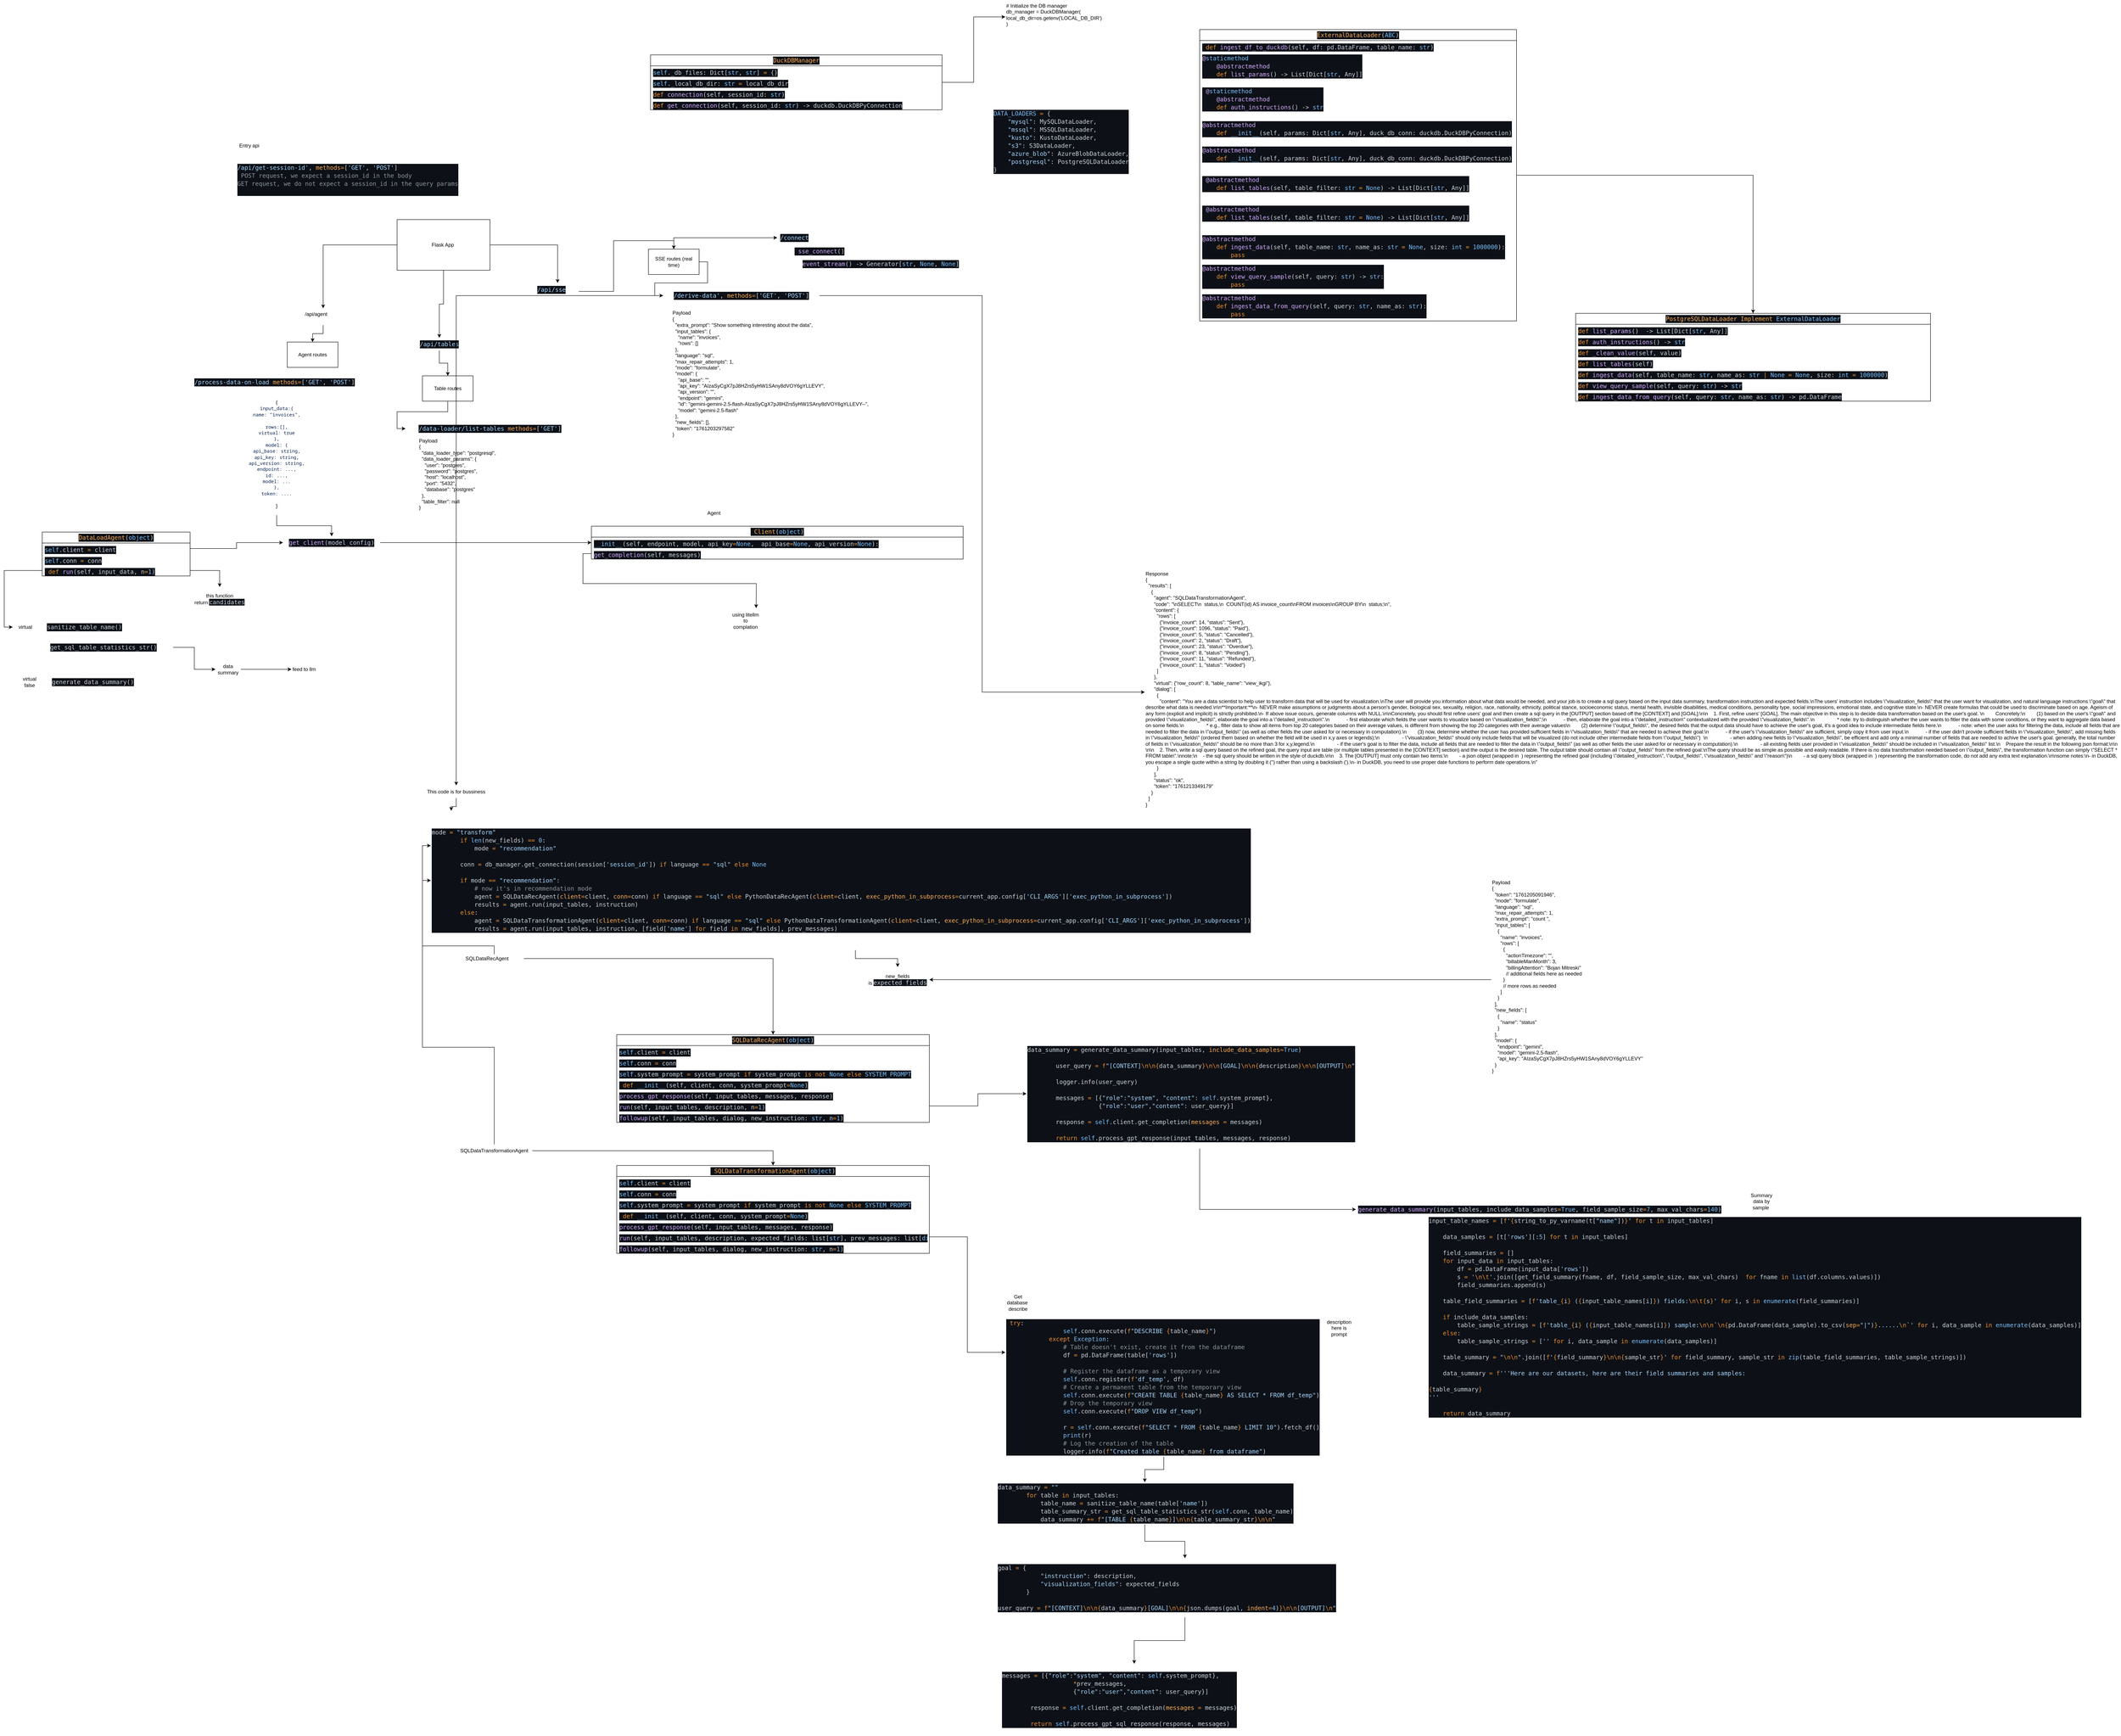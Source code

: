 <mxfile version="28.2.7">
  <diagram name="Page-1" id="jqt291FBonvwIVDB0eto">
    <mxGraphModel dx="3712" dy="2232" grid="1" gridSize="10" guides="1" tooltips="1" connect="1" arrows="1" fold="1" page="1" pageScale="1" pageWidth="850" pageHeight="1100" math="0" shadow="0">
      <root>
        <mxCell id="0" />
        <mxCell id="1" parent="0" />
        <mxCell id="i80k8GMT19eZxzc2PxOy-42" style="edgeStyle=orthogonalEdgeStyle;rounded=0;orthogonalLoop=1;jettySize=auto;html=1;entryX=0.5;entryY=0;entryDx=0;entryDy=0;" edge="1" parent="1" source="i80k8GMT19eZxzc2PxOy-51" target="i80k8GMT19eZxzc2PxOy-2">
          <mxGeometry relative="1" as="geometry" />
        </mxCell>
        <mxCell id="i80k8GMT19eZxzc2PxOy-43" style="edgeStyle=orthogonalEdgeStyle;rounded=0;orthogonalLoop=1;jettySize=auto;html=1;entryX=0.5;entryY=0;entryDx=0;entryDy=0;" edge="1" parent="1" source="i80k8GMT19eZxzc2PxOy-7" target="i80k8GMT19eZxzc2PxOy-3">
          <mxGeometry relative="1" as="geometry" />
        </mxCell>
        <mxCell id="i80k8GMT19eZxzc2PxOy-46" style="edgeStyle=orthogonalEdgeStyle;rounded=0;orthogonalLoop=1;jettySize=auto;html=1;entryX=0.5;entryY=0;entryDx=0;entryDy=0;" edge="1" parent="1" source="i80k8GMT19eZxzc2PxOy-53" target="i80k8GMT19eZxzc2PxOy-4">
          <mxGeometry relative="1" as="geometry" />
        </mxCell>
        <mxCell id="i80k8GMT19eZxzc2PxOy-1" value="Flask App&amp;nbsp;" style="rounded=0;whiteSpace=wrap;html=1;" vertex="1" parent="1">
          <mxGeometry x="-710" y="110" width="220" height="120" as="geometry" />
        </mxCell>
        <mxCell id="i80k8GMT19eZxzc2PxOy-2" value="Agent routes" style="rounded=0;whiteSpace=wrap;html=1;" vertex="1" parent="1">
          <mxGeometry x="-970" y="400" width="120" height="60" as="geometry" />
        </mxCell>
        <mxCell id="i80k8GMT19eZxzc2PxOy-103" style="edgeStyle=orthogonalEdgeStyle;rounded=0;orthogonalLoop=1;jettySize=auto;html=1;entryX=0;entryY=0.5;entryDx=0;entryDy=0;" edge="1" parent="1" source="i80k8GMT19eZxzc2PxOy-3" target="i80k8GMT19eZxzc2PxOy-8">
          <mxGeometry relative="1" as="geometry" />
        </mxCell>
        <mxCell id="i80k8GMT19eZxzc2PxOy-3" value="Table routes" style="rounded=0;whiteSpace=wrap;html=1;" vertex="1" parent="1">
          <mxGeometry x="-650" y="480" width="120" height="60" as="geometry" />
        </mxCell>
        <mxCell id="i80k8GMT19eZxzc2PxOy-101" style="edgeStyle=orthogonalEdgeStyle;rounded=0;orthogonalLoop=1;jettySize=auto;html=1;entryX=0;entryY=0.5;entryDx=0;entryDy=0;" edge="1" parent="1" source="i80k8GMT19eZxzc2PxOy-4" target="i80k8GMT19eZxzc2PxOy-97">
          <mxGeometry relative="1" as="geometry" />
        </mxCell>
        <mxCell id="i80k8GMT19eZxzc2PxOy-105" style="edgeStyle=orthogonalEdgeStyle;rounded=0;orthogonalLoop=1;jettySize=auto;html=1;exitX=1;exitY=0.5;exitDx=0;exitDy=0;entryX=0;entryY=0.5;entryDx=0;entryDy=0;" edge="1" parent="1" source="i80k8GMT19eZxzc2PxOy-4" target="i80k8GMT19eZxzc2PxOy-104">
          <mxGeometry relative="1" as="geometry" />
        </mxCell>
        <mxCell id="i80k8GMT19eZxzc2PxOy-4" value="SSE routes (real time)" style="rounded=0;whiteSpace=wrap;html=1;" vertex="1" parent="1">
          <mxGeometry x="-115" y="180" width="120" height="60" as="geometry" />
        </mxCell>
        <mxCell id="i80k8GMT19eZxzc2PxOy-5" value="&lt;div style=&quot;color: rgb(201, 209, 217); background-color: rgb(13, 17, 23); font-family: &amp;quot;Droid Sans Mono&amp;quot;, &amp;quot;monospace&amp;quot;, monospace; font-size: 14px; line-height: 19px; white-space: pre;&quot;&gt;&lt;span style=&quot;color: rgb(165, 214, 255);&quot;&gt;/api/get-session-id&#39;&lt;/span&gt;, &lt;span style=&quot;color: rgb(253, 172, 84);&quot;&gt;methods&lt;/span&gt;&lt;span style=&quot;color: rgb(236, 142, 44);&quot;&gt;=&lt;/span&gt;[&lt;span style=&quot;color: rgb(165, 214, 255);&quot;&gt;&#39;GET&#39;&lt;/span&gt;, &lt;span style=&quot;color: rgb(165, 214, 255);&quot;&gt;&#39;POST&#39;&lt;/span&gt;]&lt;br&gt;&lt;div style=&quot;line-height: 19px;&quot;&gt;&lt;span style=&quot;color: rgb(139, 148, 158);&quot;&gt; POST request, we expect a session_id in the body&lt;br&gt;&lt;div style=&quot;color: rgb(201, 209, 217); line-height: 19px;&quot;&gt;&lt;span style=&quot;color: rgb(139, 148, 158);&quot;&gt;GET request, we do not expect a session_id in the query params&lt;/span&gt;&lt;/div&gt;&lt;/span&gt;&lt;/div&gt;&lt;br&gt;&lt;/div&gt;" style="text;html=1;whiteSpace=wrap;strokeColor=none;fillColor=none;align=left;verticalAlign=middle;rounded=0;" vertex="1" parent="1">
          <mxGeometry x="-1090" y="-40" width="540" height="110" as="geometry" />
        </mxCell>
        <mxCell id="i80k8GMT19eZxzc2PxOy-12" value="&lt;div style=&quot;color: rgb(201, 209, 217); background-color: rgb(13, 17, 23); font-family: &amp;quot;Droid Sans Mono&amp;quot;, &amp;quot;monospace&amp;quot;, monospace; font-size: 14px; line-height: 19px; white-space: pre;&quot;&gt;&lt;div&gt;&lt;span style=&quot;color: rgb(121, 192, 255);&quot;&gt;DATA_LOADERS&lt;/span&gt; &lt;span style=&quot;color: rgb(236, 142, 44);&quot;&gt;=&lt;/span&gt; {&lt;/div&gt;&lt;div&gt;    &lt;span style=&quot;color: rgb(165, 214, 255);&quot;&gt;&quot;mysql&quot;&lt;/span&gt;: MySQLDataLoader,&lt;/div&gt;&lt;div&gt;    &lt;span style=&quot;color: rgb(165, 214, 255);&quot;&gt;&quot;mssql&quot;&lt;/span&gt;: MSSQLDataLoader,&lt;/div&gt;&lt;div&gt;    &lt;span style=&quot;color: rgb(165, 214, 255);&quot;&gt;&quot;kusto&quot;&lt;/span&gt;: KustoDataLoader,&lt;/div&gt;&lt;div&gt;    &lt;span style=&quot;color: rgb(165, 214, 255);&quot;&gt;&quot;s3&quot;&lt;/span&gt;: S3DataLoader,&lt;/div&gt;&lt;div&gt;    &lt;span style=&quot;color: rgb(165, 214, 255);&quot;&gt;&quot;azure_blob&quot;&lt;/span&gt;: AzureBlobDataLoader,&lt;/div&gt;&lt;div&gt;    &lt;span style=&quot;color: rgb(165, 214, 255);&quot;&gt;&quot;postgresql&quot;&lt;/span&gt;: PostgreSQLDataLoader&lt;/div&gt;&lt;div&gt;}&lt;/div&gt;&lt;/div&gt;" style="text;html=1;whiteSpace=wrap;strokeColor=none;fillColor=none;align=left;verticalAlign=middle;rounded=0;" vertex="1" parent="1">
          <mxGeometry x="700" y="-160" width="340" height="170" as="geometry" />
        </mxCell>
        <mxCell id="i80k8GMT19eZxzc2PxOy-13" value="&lt;div style=&quot;color: rgb(201, 209, 217); background-color: rgb(13, 17, 23); font-family: &amp;quot;Droid Sans Mono&amp;quot;, &amp;quot;monospace&amp;quot;, monospace; font-weight: normal; font-size: 14px; line-height: 19px; white-space: pre;&quot;&gt;&lt;div&gt;&lt;span style=&quot;color: rgb(253, 172, 84);&quot;&gt;PostgreSQLDataLoader Implement &lt;/span&gt;&lt;span style=&quot;color: rgb(121, 192, 255); background-color: light-dark(rgb(13, 17, 23), rgb(220, 223, 229));&quot;&gt;ExternalDataLoader&lt;/span&gt;&lt;/div&gt;&lt;/div&gt;" style="swimlane;fontStyle=0;childLayout=stackLayout;horizontal=1;startSize=26;fillColor=none;horizontalStack=0;resizeParent=1;resizeParentMax=0;resizeLast=0;collapsible=1;marginBottom=0;whiteSpace=wrap;html=1;" vertex="1" parent="1">
          <mxGeometry x="2080" y="332" width="840" height="208" as="geometry" />
        </mxCell>
        <mxCell id="i80k8GMT19eZxzc2PxOy-14" value="&lt;div style=&quot;color: rgb(201, 209, 217); background-color: rgb(13, 17, 23); font-family: &amp;quot;Droid Sans Mono&amp;quot;, &amp;quot;monospace&amp;quot;, monospace; font-size: 14px; line-height: 19px; white-space: pre;&quot;&gt;&lt;span style=&quot;color: #ec8e2c;&quot;&gt;def&lt;/span&gt; &lt;span style=&quot;color: #d2a8ff;&quot;&gt;list_params&lt;/span&gt;()  -&amp;gt; List[Dict[&lt;span style=&quot;color: #79c0ff;&quot;&gt;str&lt;/span&gt;, Any]]&lt;/div&gt;" style="text;strokeColor=none;fillColor=none;align=left;verticalAlign=top;spacingLeft=4;spacingRight=4;overflow=hidden;rotatable=0;points=[[0,0.5],[1,0.5]];portConstraint=eastwest;whiteSpace=wrap;html=1;" vertex="1" parent="i80k8GMT19eZxzc2PxOy-13">
          <mxGeometry y="26" width="840" height="26" as="geometry" />
        </mxCell>
        <mxCell id="i80k8GMT19eZxzc2PxOy-15" value="&lt;div style=&quot;color: rgb(201, 209, 217); background-color: rgb(13, 17, 23); font-family: &amp;quot;Droid Sans Mono&amp;quot;, &amp;quot;monospace&amp;quot;, monospace; font-size: 14px; line-height: 19px; white-space: pre;&quot;&gt;&lt;span style=&quot;color: #ec8e2c;&quot;&gt;def&lt;/span&gt; &lt;span style=&quot;color: #d2a8ff;&quot;&gt;auth_instructions&lt;/span&gt;() -&amp;gt; &lt;span style=&quot;color: #79c0ff;&quot;&gt;str&lt;/span&gt;&lt;/div&gt;" style="text;strokeColor=none;fillColor=none;align=left;verticalAlign=top;spacingLeft=4;spacingRight=4;overflow=hidden;rotatable=0;points=[[0,0.5],[1,0.5]];portConstraint=eastwest;whiteSpace=wrap;html=1;" vertex="1" parent="i80k8GMT19eZxzc2PxOy-13">
          <mxGeometry y="52" width="840" height="26" as="geometry" />
        </mxCell>
        <mxCell id="i80k8GMT19eZxzc2PxOy-16" value="&lt;div style=&quot;color: rgb(201, 209, 217); background-color: rgb(13, 17, 23); font-family: &amp;quot;Droid Sans Mono&amp;quot;, &amp;quot;monospace&amp;quot;, monospace; font-size: 14px; line-height: 19px; white-space: pre;&quot;&gt;&lt;span style=&quot;color: #ec8e2c;&quot;&gt;def&lt;/span&gt; &lt;span style=&quot;color: #d2a8ff;&quot;&gt;_clean_value&lt;/span&gt;(self, value)&lt;/div&gt;" style="text;strokeColor=none;fillColor=none;align=left;verticalAlign=top;spacingLeft=4;spacingRight=4;overflow=hidden;rotatable=0;points=[[0,0.5],[1,0.5]];portConstraint=eastwest;whiteSpace=wrap;html=1;" vertex="1" parent="i80k8GMT19eZxzc2PxOy-13">
          <mxGeometry y="78" width="840" height="26" as="geometry" />
        </mxCell>
        <mxCell id="i80k8GMT19eZxzc2PxOy-18" value="&lt;div style=&quot;color: rgb(201, 209, 217); background-color: rgb(13, 17, 23); font-family: &amp;quot;Droid Sans Mono&amp;quot;, &amp;quot;monospace&amp;quot;, monospace; font-size: 14px; line-height: 19px; white-space: pre;&quot;&gt;&lt;div style=&quot;line-height: 19px;&quot;&gt;&lt;span style=&quot;color: #ec8e2c;&quot;&gt;def&lt;/span&gt; &lt;span style=&quot;color: #d2a8ff;&quot;&gt;list_tables&lt;/span&gt;(self)&lt;/div&gt;&lt;/div&gt;" style="text;strokeColor=none;fillColor=none;align=left;verticalAlign=top;spacingLeft=4;spacingRight=4;overflow=hidden;rotatable=0;points=[[0,0.5],[1,0.5]];portConstraint=eastwest;whiteSpace=wrap;html=1;" vertex="1" parent="i80k8GMT19eZxzc2PxOy-13">
          <mxGeometry y="104" width="840" height="26" as="geometry" />
        </mxCell>
        <mxCell id="i80k8GMT19eZxzc2PxOy-19" value="&lt;div style=&quot;color: rgb(201, 209, 217); background-color: rgb(13, 17, 23); font-family: &amp;quot;Droid Sans Mono&amp;quot;, &amp;quot;monospace&amp;quot;, monospace; font-size: 14px; line-height: 19px; white-space: pre;&quot;&gt;&lt;div style=&quot;line-height: 19px;&quot;&gt;&lt;div style=&quot;line-height: 19px;&quot;&gt;&lt;span style=&quot;color: #ec8e2c;&quot;&gt;def&lt;/span&gt; &lt;span style=&quot;color: #d2a8ff;&quot;&gt;ingest_data&lt;/span&gt;(self, table_name: &lt;span style=&quot;color: #79c0ff;&quot;&gt;str&lt;/span&gt;, name_as: &lt;span style=&quot;color: #79c0ff;&quot;&gt;str&lt;/span&gt; &lt;span style=&quot;color: #ec8e2c;&quot;&gt;|&lt;/span&gt; &lt;span style=&quot;color: #79c0ff;&quot;&gt;None&lt;/span&gt; &lt;span style=&quot;color: #ec8e2c;&quot;&gt;=&lt;/span&gt; &lt;span style=&quot;color: #79c0ff;&quot;&gt;None&lt;/span&gt;, size: &lt;span style=&quot;color: #79c0ff;&quot;&gt;int&lt;/span&gt; &lt;span style=&quot;color: #ec8e2c;&quot;&gt;=&lt;/span&gt; &lt;span style=&quot;color: #79c0ff;&quot;&gt;1000000&lt;/span&gt;)&lt;/div&gt;&lt;/div&gt;&lt;/div&gt;" style="text;strokeColor=none;fillColor=none;align=left;verticalAlign=top;spacingLeft=4;spacingRight=4;overflow=hidden;rotatable=0;points=[[0,0.5],[1,0.5]];portConstraint=eastwest;whiteSpace=wrap;html=1;" vertex="1" parent="i80k8GMT19eZxzc2PxOy-13">
          <mxGeometry y="130" width="840" height="26" as="geometry" />
        </mxCell>
        <mxCell id="i80k8GMT19eZxzc2PxOy-20" value="&lt;div style=&quot;color: rgb(201, 209, 217); background-color: rgb(13, 17, 23); font-family: &amp;quot;Droid Sans Mono&amp;quot;, &amp;quot;monospace&amp;quot;, monospace; font-size: 14px; line-height: 19px; white-space: pre;&quot;&gt;&lt;div style=&quot;line-height: 19px;&quot;&gt;&lt;div style=&quot;line-height: 19px;&quot;&gt;&lt;div style=&quot;line-height: 19px;&quot;&gt;&lt;span style=&quot;color: #ec8e2c;&quot;&gt;def&lt;/span&gt; &lt;span style=&quot;color: #d2a8ff;&quot;&gt;view_query_sample&lt;/span&gt;(self, query: &lt;span style=&quot;color: #79c0ff;&quot;&gt;str&lt;/span&gt;) -&amp;gt; &lt;span style=&quot;color: #79c0ff;&quot;&gt;str&lt;/span&gt;&lt;/div&gt;&lt;/div&gt;&lt;/div&gt;&lt;/div&gt;" style="text;strokeColor=none;fillColor=none;align=left;verticalAlign=top;spacingLeft=4;spacingRight=4;overflow=hidden;rotatable=0;points=[[0,0.5],[1,0.5]];portConstraint=eastwest;whiteSpace=wrap;html=1;" vertex="1" parent="i80k8GMT19eZxzc2PxOy-13">
          <mxGeometry y="156" width="840" height="26" as="geometry" />
        </mxCell>
        <mxCell id="i80k8GMT19eZxzc2PxOy-21" value="&lt;div style=&quot;color: rgb(201, 209, 217); background-color: rgb(13, 17, 23); font-family: &amp;quot;Droid Sans Mono&amp;quot;, &amp;quot;monospace&amp;quot;, monospace; font-size: 14px; line-height: 19px; white-space: pre;&quot;&gt;&lt;div style=&quot;line-height: 19px;&quot;&gt;&lt;div style=&quot;line-height: 19px;&quot;&gt;&lt;div style=&quot;line-height: 19px;&quot;&gt;&lt;div style=&quot;line-height: 19px;&quot;&gt;&lt;span style=&quot;color: #ec8e2c;&quot;&gt;def&lt;/span&gt; &lt;span style=&quot;color: #d2a8ff;&quot;&gt;ingest_data_from_query&lt;/span&gt;(self, query: &lt;span style=&quot;color: #79c0ff;&quot;&gt;str&lt;/span&gt;, name_as: &lt;span style=&quot;color: #79c0ff;&quot;&gt;str&lt;/span&gt;) -&amp;gt; pd.DataFrame&lt;/div&gt;&lt;/div&gt;&lt;/div&gt;&lt;/div&gt;&lt;/div&gt;" style="text;strokeColor=none;fillColor=none;align=left;verticalAlign=top;spacingLeft=4;spacingRight=4;overflow=hidden;rotatable=0;points=[[0,0.5],[1,0.5]];portConstraint=eastwest;whiteSpace=wrap;html=1;" vertex="1" parent="i80k8GMT19eZxzc2PxOy-13">
          <mxGeometry y="182" width="840" height="26" as="geometry" />
        </mxCell>
        <mxCell id="i80k8GMT19eZxzc2PxOy-26" style="edgeStyle=orthogonalEdgeStyle;rounded=0;orthogonalLoop=1;jettySize=auto;html=1;entryX=0.5;entryY=0;entryDx=0;entryDy=0;" edge="1" parent="1" source="i80k8GMT19eZxzc2PxOy-22" target="i80k8GMT19eZxzc2PxOy-13">
          <mxGeometry relative="1" as="geometry" />
        </mxCell>
        <mxCell id="i80k8GMT19eZxzc2PxOy-22" value="&lt;div style=&quot;color: rgb(201, 209, 217); background-color: rgb(13, 17, 23); font-family: &amp;quot;Droid Sans Mono&amp;quot;, &amp;quot;monospace&amp;quot;, monospace; font-size: 14px; line-height: 19px; white-space: pre;&quot;&gt;&lt;span style=&quot;color: #fdac54;&quot;&gt;ExternalDataLoader&lt;/span&gt;(&lt;span style=&quot;color: #79c0ff;&quot;&gt;ABC&lt;/span&gt;)&lt;/div&gt;" style="swimlane;fontStyle=0;childLayout=stackLayout;horizontal=1;startSize=26;fillColor=none;horizontalStack=0;resizeParent=1;resizeParentMax=0;resizeLast=0;collapsible=1;marginBottom=0;whiteSpace=wrap;html=1;" vertex="1" parent="1">
          <mxGeometry x="1190" y="-340" width="750" height="690" as="geometry" />
        </mxCell>
        <mxCell id="i80k8GMT19eZxzc2PxOy-23" value="&lt;div style=&quot;color: rgb(201, 209, 217); background-color: rgb(13, 17, 23); font-family: &amp;quot;Droid Sans Mono&amp;quot;, &amp;quot;monospace&amp;quot;, monospace; font-size: 14px; line-height: 19px; white-space: pre;&quot;&gt; &lt;span style=&quot;color: #ec8e2c;&quot;&gt;def&lt;/span&gt; &lt;span style=&quot;color: #d2a8ff;&quot;&gt;ingest_df_to_duckdb&lt;/span&gt;(self, df: pd.DataFrame, table_name: &lt;span style=&quot;color: #79c0ff;&quot;&gt;str&lt;/span&gt;)&lt;/div&gt;" style="text;strokeColor=none;fillColor=none;align=left;verticalAlign=top;spacingLeft=4;spacingRight=4;overflow=hidden;rotatable=0;points=[[0,0.5],[1,0.5]];portConstraint=eastwest;whiteSpace=wrap;html=1;" vertex="1" parent="i80k8GMT19eZxzc2PxOy-22">
          <mxGeometry y="26" width="750" height="26" as="geometry" />
        </mxCell>
        <mxCell id="i80k8GMT19eZxzc2PxOy-24" value="&lt;div style=&quot;color: rgb(201, 209, 217); background-color: rgb(13, 17, 23); font-family: &amp;quot;Droid Sans Mono&amp;quot;, &amp;quot;monospace&amp;quot;, monospace; font-size: 14px; line-height: 19px; white-space: pre;&quot;&gt;&lt;div&gt;&lt;span style=&quot;color: #d2a8ff;&quot;&gt;@&lt;/span&gt;&lt;span style=&quot;color: #79c0ff;&quot;&gt;staticmethod&lt;/span&gt;&lt;/div&gt;&lt;div&gt;    &lt;span style=&quot;color: #d2a8ff;&quot;&gt;@abstractmethod&lt;/span&gt;&lt;/div&gt;&lt;div&gt;    &lt;span style=&quot;color: #ec8e2c;&quot;&gt;def&lt;/span&gt; &lt;span style=&quot;color: #d2a8ff;&quot;&gt;list_params&lt;/span&gt;() -&amp;gt; List[Dict[&lt;span style=&quot;color: #79c0ff;&quot;&gt;str&lt;/span&gt;, Any]]&lt;/div&gt;&lt;/div&gt;" style="text;strokeColor=none;fillColor=none;align=left;verticalAlign=top;spacingLeft=4;spacingRight=4;overflow=hidden;rotatable=0;points=[[0,0.5],[1,0.5]];portConstraint=eastwest;whiteSpace=wrap;html=1;" vertex="1" parent="i80k8GMT19eZxzc2PxOy-22">
          <mxGeometry y="52" width="750" height="78" as="geometry" />
        </mxCell>
        <mxCell id="i80k8GMT19eZxzc2PxOy-25" value="&lt;div style=&quot;color: rgb(201, 209, 217); background-color: rgb(13, 17, 23); font-family: &amp;quot;Droid Sans Mono&amp;quot;, &amp;quot;monospace&amp;quot;, monospace; font-size: 14px; line-height: 19px; white-space: pre;&quot;&gt;&lt;div&gt; &lt;span style=&quot;color: #d2a8ff;&quot;&gt;@&lt;/span&gt;&lt;span style=&quot;color: #79c0ff;&quot;&gt;staticmethod&lt;/span&gt;&lt;/div&gt;&lt;div&gt;    &lt;span style=&quot;color: #d2a8ff;&quot;&gt;@abstractmethod&lt;/span&gt;&lt;/div&gt;&lt;div&gt;    &lt;span style=&quot;color: #ec8e2c;&quot;&gt;def&lt;/span&gt; &lt;span style=&quot;color: #d2a8ff;&quot;&gt;auth_instructions&lt;/span&gt;() -&amp;gt; &lt;span style=&quot;color: #79c0ff;&quot;&gt;str&lt;/span&gt;&lt;/div&gt;&lt;/div&gt;" style="text;strokeColor=none;fillColor=none;align=left;verticalAlign=top;spacingLeft=4;spacingRight=4;overflow=hidden;rotatable=0;points=[[0,0.5],[1,0.5]];portConstraint=eastwest;whiteSpace=wrap;html=1;" vertex="1" parent="i80k8GMT19eZxzc2PxOy-22">
          <mxGeometry y="130" width="750" height="80" as="geometry" />
        </mxCell>
        <mxCell id="i80k8GMT19eZxzc2PxOy-27" value="&lt;div style=&quot;color: rgb(201, 209, 217); background-color: rgb(13, 17, 23); font-family: &amp;quot;Droid Sans Mono&amp;quot;, &amp;quot;monospace&amp;quot;, monospace; font-size: 14px; line-height: 19px; white-space: pre;&quot;&gt;&lt;div style=&quot;line-height: 19px;&quot;&gt;&lt;div&gt;&lt;span style=&quot;color: #d2a8ff;&quot;&gt;@abstractmethod&lt;/span&gt;&lt;/div&gt;&lt;div&gt;    &lt;span style=&quot;color: #ec8e2c;&quot;&gt;def&lt;/span&gt; &lt;span style=&quot;color: #79c0ff;&quot;&gt;__init__&lt;/span&gt;(self, params: Dict[&lt;span style=&quot;color: #79c0ff;&quot;&gt;str&lt;/span&gt;, Any], duck_db_conn: duckdb.DuckDBPyConnection)&lt;/div&gt;&lt;/div&gt;&lt;/div&gt;" style="text;strokeColor=none;fillColor=none;align=left;verticalAlign=top;spacingLeft=4;spacingRight=4;overflow=hidden;rotatable=0;points=[[0,0.5],[1,0.5]];portConstraint=eastwest;whiteSpace=wrap;html=1;" vertex="1" parent="i80k8GMT19eZxzc2PxOy-22">
          <mxGeometry y="210" width="750" height="60" as="geometry" />
        </mxCell>
        <mxCell id="i80k8GMT19eZxzc2PxOy-28" value="&lt;div style=&quot;color: rgb(201, 209, 217); background-color: rgb(13, 17, 23); font-family: &amp;quot;Droid Sans Mono&amp;quot;, &amp;quot;monospace&amp;quot;, monospace; font-size: 14px; line-height: 19px; white-space: pre;&quot;&gt;&lt;div style=&quot;line-height: 19px;&quot;&gt;&lt;div&gt;&lt;span style=&quot;color: #d2a8ff;&quot;&gt;@abstractmethod&lt;/span&gt;&lt;/div&gt;&lt;div&gt;    &lt;span style=&quot;color: #ec8e2c;&quot;&gt;def&lt;/span&gt; &lt;span style=&quot;color: #79c0ff;&quot;&gt;__init__&lt;/span&gt;(self, params: Dict[&lt;span style=&quot;color: #79c0ff;&quot;&gt;str&lt;/span&gt;, Any], duck_db_conn: duckdb.DuckDBPyConnection)&lt;/div&gt;&lt;/div&gt;&lt;/div&gt;" style="text;strokeColor=none;fillColor=none;align=left;verticalAlign=top;spacingLeft=4;spacingRight=4;overflow=hidden;rotatable=0;points=[[0,0.5],[1,0.5]];portConstraint=eastwest;whiteSpace=wrap;html=1;" vertex="1" parent="i80k8GMT19eZxzc2PxOy-22">
          <mxGeometry y="270" width="750" height="70" as="geometry" />
        </mxCell>
        <mxCell id="i80k8GMT19eZxzc2PxOy-29" value="&lt;div style=&quot;color: rgb(201, 209, 217); background-color: rgb(13, 17, 23); font-family: &amp;quot;Droid Sans Mono&amp;quot;, &amp;quot;monospace&amp;quot;, monospace; font-size: 14px; line-height: 19px; white-space: pre;&quot;&gt;&lt;div style=&quot;line-height: 19px;&quot;&gt;&lt;div style=&quot;line-height: 19px;&quot;&gt;&lt;div&gt; &lt;span style=&quot;color: #d2a8ff;&quot;&gt;@abstractmethod&lt;/span&gt;&lt;/div&gt;&lt;div&gt;    &lt;span style=&quot;color: #ec8e2c;&quot;&gt;def&lt;/span&gt; &lt;span style=&quot;color: #d2a8ff;&quot;&gt;list_tables&lt;/span&gt;(self, table_filter: &lt;span style=&quot;color: #79c0ff;&quot;&gt;str&lt;/span&gt; &lt;span style=&quot;color: #ec8e2c;&quot;&gt;=&lt;/span&gt; &lt;span style=&quot;color: #79c0ff;&quot;&gt;None&lt;/span&gt;) -&amp;gt; List[Dict[&lt;span style=&quot;color: #79c0ff;&quot;&gt;str&lt;/span&gt;, Any]]&lt;/div&gt;&lt;/div&gt;&lt;/div&gt;&lt;/div&gt;" style="text;strokeColor=none;fillColor=none;align=left;verticalAlign=top;spacingLeft=4;spacingRight=4;overflow=hidden;rotatable=0;points=[[0,0.5],[1,0.5]];portConstraint=eastwest;whiteSpace=wrap;html=1;" vertex="1" parent="i80k8GMT19eZxzc2PxOy-22">
          <mxGeometry y="340" width="750" height="70" as="geometry" />
        </mxCell>
        <mxCell id="i80k8GMT19eZxzc2PxOy-30" value="&lt;div style=&quot;color: rgb(201, 209, 217); background-color: rgb(13, 17, 23); font-family: &amp;quot;Droid Sans Mono&amp;quot;, &amp;quot;monospace&amp;quot;, monospace; font-size: 14px; line-height: 19px; white-space: pre;&quot;&gt;&lt;div style=&quot;line-height: 19px;&quot;&gt;&lt;div style=&quot;line-height: 19px;&quot;&gt;&lt;div&gt; &lt;span style=&quot;color: #d2a8ff;&quot;&gt;@abstractmethod&lt;/span&gt;&lt;/div&gt;&lt;div&gt;    &lt;span style=&quot;color: #ec8e2c;&quot;&gt;def&lt;/span&gt; &lt;span style=&quot;color: #d2a8ff;&quot;&gt;list_tables&lt;/span&gt;(self, table_filter: &lt;span style=&quot;color: #79c0ff;&quot;&gt;str&lt;/span&gt; &lt;span style=&quot;color: #ec8e2c;&quot;&gt;=&lt;/span&gt; &lt;span style=&quot;color: #79c0ff;&quot;&gt;None&lt;/span&gt;) -&amp;gt; List[Dict[&lt;span style=&quot;color: #79c0ff;&quot;&gt;str&lt;/span&gt;, Any]]&lt;/div&gt;&lt;/div&gt;&lt;/div&gt;&lt;/div&gt;" style="text;strokeColor=none;fillColor=none;align=left;verticalAlign=top;spacingLeft=4;spacingRight=4;overflow=hidden;rotatable=0;points=[[0,0.5],[1,0.5]];portConstraint=eastwest;whiteSpace=wrap;html=1;" vertex="1" parent="i80k8GMT19eZxzc2PxOy-22">
          <mxGeometry y="410" width="750" height="70" as="geometry" />
        </mxCell>
        <mxCell id="i80k8GMT19eZxzc2PxOy-31" value="&lt;div style=&quot;color: rgb(201, 209, 217); background-color: rgb(13, 17, 23); font-family: &amp;quot;Droid Sans Mono&amp;quot;, &amp;quot;monospace&amp;quot;, monospace; font-size: 14px; line-height: 19px; white-space: pre;&quot;&gt;&lt;div style=&quot;line-height: 19px;&quot;&gt;&lt;div style=&quot;line-height: 19px;&quot;&gt;&lt;div style=&quot;line-height: 19px;&quot;&gt;&lt;div&gt;&lt;span style=&quot;color: #d2a8ff;&quot;&gt;@abstractmethod&lt;/span&gt;&lt;/div&gt;&lt;div&gt;    &lt;span style=&quot;color: #ec8e2c;&quot;&gt;def&lt;/span&gt; &lt;span style=&quot;color: #d2a8ff;&quot;&gt;ingest_data&lt;/span&gt;(self, table_name: &lt;span style=&quot;color: #79c0ff;&quot;&gt;str&lt;/span&gt;, name_as: &lt;span style=&quot;color: #79c0ff;&quot;&gt;str&lt;/span&gt; &lt;span style=&quot;color: #ec8e2c;&quot;&gt;=&lt;/span&gt; &lt;span style=&quot;color: #79c0ff;&quot;&gt;None&lt;/span&gt;, size: &lt;span style=&quot;color: #79c0ff;&quot;&gt;int&lt;/span&gt; &lt;span style=&quot;color: #ec8e2c;&quot;&gt;=&lt;/span&gt; &lt;span style=&quot;color: #79c0ff;&quot;&gt;1000000&lt;/span&gt;):&lt;/div&gt;&lt;div&gt;        &lt;span style=&quot;color: #ec8e2c;&quot;&gt;pass&lt;/span&gt;&lt;/div&gt;&lt;/div&gt;&lt;/div&gt;&lt;/div&gt;&lt;/div&gt;" style="text;strokeColor=none;fillColor=none;align=left;verticalAlign=top;spacingLeft=4;spacingRight=4;overflow=hidden;rotatable=0;points=[[0,0.5],[1,0.5]];portConstraint=eastwest;whiteSpace=wrap;html=1;" vertex="1" parent="i80k8GMT19eZxzc2PxOy-22">
          <mxGeometry y="480" width="750" height="70" as="geometry" />
        </mxCell>
        <mxCell id="i80k8GMT19eZxzc2PxOy-32" value="&lt;div style=&quot;color: rgb(201, 209, 217); background-color: rgb(13, 17, 23); font-family: &amp;quot;Droid Sans Mono&amp;quot;, &amp;quot;monospace&amp;quot;, monospace; font-size: 14px; line-height: 19px; white-space: pre;&quot;&gt;&lt;div style=&quot;line-height: 19px;&quot;&gt;&lt;div style=&quot;line-height: 19px;&quot;&gt;&lt;div style=&quot;line-height: 19px;&quot;&gt;&lt;div style=&quot;line-height: 19px;&quot;&gt;&lt;div&gt;&lt;span style=&quot;color: #d2a8ff;&quot;&gt;@abstractmethod&lt;/span&gt;&lt;/div&gt;&lt;div&gt;    &lt;span style=&quot;color: #ec8e2c;&quot;&gt;def&lt;/span&gt; &lt;span style=&quot;color: #d2a8ff;&quot;&gt;view_query_sample&lt;/span&gt;(self, query: &lt;span style=&quot;color: #79c0ff;&quot;&gt;str&lt;/span&gt;) -&amp;gt; &lt;span style=&quot;color: #79c0ff;&quot;&gt;str&lt;/span&gt;:&lt;/div&gt;&lt;div&gt;        &lt;span style=&quot;color: #ec8e2c;&quot;&gt;pass&lt;/span&gt;&lt;/div&gt;&lt;/div&gt;&lt;/div&gt;&lt;/div&gt;&lt;/div&gt;&lt;/div&gt;" style="text;strokeColor=none;fillColor=none;align=left;verticalAlign=top;spacingLeft=4;spacingRight=4;overflow=hidden;rotatable=0;points=[[0,0.5],[1,0.5]];portConstraint=eastwest;whiteSpace=wrap;html=1;" vertex="1" parent="i80k8GMT19eZxzc2PxOy-22">
          <mxGeometry y="550" width="750" height="70" as="geometry" />
        </mxCell>
        <mxCell id="i80k8GMT19eZxzc2PxOy-33" value="&lt;div style=&quot;color: rgb(201, 209, 217); background-color: rgb(13, 17, 23); font-family: &amp;quot;Droid Sans Mono&amp;quot;, &amp;quot;monospace&amp;quot;, monospace; font-size: 14px; line-height: 19px; white-space: pre;&quot;&gt;&lt;div style=&quot;line-height: 19px;&quot;&gt;&lt;div style=&quot;line-height: 19px;&quot;&gt;&lt;div style=&quot;line-height: 19px;&quot;&gt;&lt;div style=&quot;line-height: 19px;&quot;&gt;&lt;div style=&quot;line-height: 19px;&quot;&gt;&lt;div&gt;&lt;span style=&quot;color: #d2a8ff;&quot;&gt;@abstractmethod&lt;/span&gt;&lt;/div&gt;&lt;div&gt;    &lt;span style=&quot;color: #ec8e2c;&quot;&gt;def&lt;/span&gt; &lt;span style=&quot;color: #d2a8ff;&quot;&gt;ingest_data_from_query&lt;/span&gt;(self, query: &lt;span style=&quot;color: #79c0ff;&quot;&gt;str&lt;/span&gt;, name_as: &lt;span style=&quot;color: #79c0ff;&quot;&gt;str&lt;/span&gt;):&lt;/div&gt;&lt;div&gt;        &lt;span style=&quot;color: #ec8e2c;&quot;&gt;pass&lt;/span&gt;&lt;/div&gt;&lt;/div&gt;&lt;/div&gt;&lt;/div&gt;&lt;/div&gt;&lt;/div&gt;&lt;/div&gt;" style="text;strokeColor=none;fillColor=none;align=left;verticalAlign=top;spacingLeft=4;spacingRight=4;overflow=hidden;rotatable=0;points=[[0,0.5],[1,0.5]];portConstraint=eastwest;whiteSpace=wrap;html=1;" vertex="1" parent="i80k8GMT19eZxzc2PxOy-22">
          <mxGeometry y="620" width="750" height="70" as="geometry" />
        </mxCell>
        <mxCell id="i80k8GMT19eZxzc2PxOy-34" value="&lt;div style=&quot;color: rgb(201, 209, 217); background-color: rgb(13, 17, 23); font-family: &amp;quot;Droid Sans Mono&amp;quot;, &amp;quot;monospace&amp;quot;, monospace; font-size: 14px; line-height: 19px; white-space: pre;&quot;&gt;&lt;span style=&quot;color: #fdac54;&quot;&gt;DuckDBManager&lt;/span&gt;&lt;/div&gt;" style="swimlane;fontStyle=0;childLayout=stackLayout;horizontal=1;startSize=26;fillColor=none;horizontalStack=0;resizeParent=1;resizeParentMax=0;resizeLast=0;collapsible=1;marginBottom=0;whiteSpace=wrap;html=1;" vertex="1" parent="1">
          <mxGeometry x="-110" y="-280" width="690" height="130" as="geometry" />
        </mxCell>
        <mxCell id="i80k8GMT19eZxzc2PxOy-35" value="&lt;div style=&quot;color: rgb(201, 209, 217); background-color: rgb(13, 17, 23); font-family: &amp;quot;Droid Sans Mono&amp;quot;, &amp;quot;monospace&amp;quot;, monospace; font-size: 14px; line-height: 19px; white-space: pre;&quot;&gt;&lt;span style=&quot;color: #79c0ff;&quot;&gt;self&lt;/span&gt;._db_files: Dict[&lt;span style=&quot;color: #79c0ff;&quot;&gt;str&lt;/span&gt;, &lt;span style=&quot;color: #79c0ff;&quot;&gt;str&lt;/span&gt;] &lt;span style=&quot;color: #ec8e2c;&quot;&gt;=&lt;/span&gt; {}&lt;/div&gt;" style="text;strokeColor=none;fillColor=none;align=left;verticalAlign=top;spacingLeft=4;spacingRight=4;overflow=hidden;rotatable=0;points=[[0,0.5],[1,0.5]];portConstraint=eastwest;whiteSpace=wrap;html=1;" vertex="1" parent="i80k8GMT19eZxzc2PxOy-34">
          <mxGeometry y="26" width="690" height="26" as="geometry" />
        </mxCell>
        <mxCell id="i80k8GMT19eZxzc2PxOy-38" value="&lt;div style=&quot;color: rgb(201, 209, 217); background-color: rgb(13, 17, 23); font-family: &amp;quot;Droid Sans Mono&amp;quot;, &amp;quot;monospace&amp;quot;, monospace; font-size: 14px; line-height: 19px; white-space: pre;&quot;&gt;&lt;div style=&quot;line-height: 19px;&quot;&gt;&lt;span style=&quot;color: #79c0ff;&quot;&gt;self&lt;/span&gt;._local_db_dir: &lt;span style=&quot;color: #79c0ff;&quot;&gt;str&lt;/span&gt; &lt;span style=&quot;color: #ec8e2c;&quot;&gt;=&lt;/span&gt; local_db_dir&lt;/div&gt;&lt;/div&gt;" style="text;strokeColor=none;fillColor=none;align=left;verticalAlign=top;spacingLeft=4;spacingRight=4;overflow=hidden;rotatable=0;points=[[0,0.5],[1,0.5]];portConstraint=eastwest;whiteSpace=wrap;html=1;" vertex="1" parent="i80k8GMT19eZxzc2PxOy-34">
          <mxGeometry y="52" width="690" height="26" as="geometry" />
        </mxCell>
        <mxCell id="i80k8GMT19eZxzc2PxOy-36" value="&lt;div style=&quot;color: rgb(201, 209, 217); background-color: rgb(13, 17, 23); font-family: &amp;quot;Droid Sans Mono&amp;quot;, &amp;quot;monospace&amp;quot;, monospace; font-size: 14px; line-height: 19px; white-space: pre;&quot;&gt;&lt;span style=&quot;color: #ec8e2c;&quot;&gt;def&lt;/span&gt; &lt;span style=&quot;color: #d2a8ff;&quot;&gt;connection&lt;/span&gt;(self, session_id: &lt;span style=&quot;color: #79c0ff;&quot;&gt;str&lt;/span&gt;)&lt;/div&gt;" style="text;strokeColor=none;fillColor=none;align=left;verticalAlign=top;spacingLeft=4;spacingRight=4;overflow=hidden;rotatable=0;points=[[0,0.5],[1,0.5]];portConstraint=eastwest;whiteSpace=wrap;html=1;" vertex="1" parent="i80k8GMT19eZxzc2PxOy-34">
          <mxGeometry y="78" width="690" height="26" as="geometry" />
        </mxCell>
        <mxCell id="i80k8GMT19eZxzc2PxOy-39" value="&lt;div style=&quot;color: rgb(201, 209, 217); background-color: rgb(13, 17, 23); font-family: &amp;quot;Droid Sans Mono&amp;quot;, &amp;quot;monospace&amp;quot;, monospace; font-size: 14px; line-height: 19px; white-space: pre;&quot;&gt;&lt;div style=&quot;line-height: 19px;&quot;&gt;&lt;span style=&quot;color: #ec8e2c;&quot;&gt;def&lt;/span&gt; &lt;span style=&quot;color: #d2a8ff;&quot;&gt;get_connection&lt;/span&gt;(self, session_id: &lt;span style=&quot;color: #79c0ff;&quot;&gt;str&lt;/span&gt;) -&amp;gt; duckdb.DuckDBPyConnection&lt;/div&gt;&lt;/div&gt;" style="text;strokeColor=none;fillColor=none;align=left;verticalAlign=top;spacingLeft=4;spacingRight=4;overflow=hidden;rotatable=0;points=[[0,0.5],[1,0.5]];portConstraint=eastwest;whiteSpace=wrap;html=1;" vertex="1" parent="i80k8GMT19eZxzc2PxOy-34">
          <mxGeometry y="104" width="690" height="26" as="geometry" />
        </mxCell>
        <UserObject label="# Initialize the DB manager&#xa;db_manager = DuckDBManager(&#xa;    local_db_dir=os.getenv(&#39;LOCAL_DB_DIR&#39;)&#xa;)" link="# Initialize the DB manager&#xa;db_manager = DuckDBManager(&#xa;    local_db_dir=os.getenv(&#39;LOCAL_DB_DIR&#39;)&#xa;)" id="i80k8GMT19eZxzc2PxOy-40">
          <mxCell style="text;whiteSpace=wrap;html=1;" vertex="1" parent="1">
            <mxGeometry x="730" y="-410" width="260" height="80" as="geometry" />
          </mxCell>
        </UserObject>
        <mxCell id="i80k8GMT19eZxzc2PxOy-41" style="edgeStyle=orthogonalEdgeStyle;rounded=0;orthogonalLoop=1;jettySize=auto;html=1;entryX=0;entryY=0.5;entryDx=0;entryDy=0;" edge="1" parent="1" source="i80k8GMT19eZxzc2PxOy-38" target="i80k8GMT19eZxzc2PxOy-40">
          <mxGeometry relative="1" as="geometry" />
        </mxCell>
        <mxCell id="i80k8GMT19eZxzc2PxOy-45" value="" style="edgeStyle=orthogonalEdgeStyle;rounded=0;orthogonalLoop=1;jettySize=auto;html=1;entryX=0.5;entryY=0;entryDx=0;entryDy=0;" edge="1" parent="1" source="i80k8GMT19eZxzc2PxOy-1" target="i80k8GMT19eZxzc2PxOy-7">
          <mxGeometry relative="1" as="geometry">
            <mxPoint x="-600" y="230" as="sourcePoint" />
            <mxPoint x="-610" y="470" as="targetPoint" />
          </mxGeometry>
        </mxCell>
        <mxCell id="i80k8GMT19eZxzc2PxOy-7" value="&lt;div style=&quot;color: rgb(201, 209, 217); background-color: rgb(13, 17, 23); font-family: &amp;quot;Droid Sans Mono&amp;quot;, &amp;quot;monospace&amp;quot;, monospace; font-size: 14px; line-height: 19px; white-space: pre;&quot;&gt;&lt;span style=&quot;color: #a5d6ff;&quot;&gt;/api/tables&lt;/span&gt;&lt;/div&gt;" style="text;html=1;whiteSpace=wrap;strokeColor=none;fillColor=none;align=center;verticalAlign=middle;rounded=0;" vertex="1" parent="1">
          <mxGeometry x="-640" y="390" width="60" height="30" as="geometry" />
        </mxCell>
        <mxCell id="i80k8GMT19eZxzc2PxOy-52" value="" style="edgeStyle=orthogonalEdgeStyle;rounded=0;orthogonalLoop=1;jettySize=auto;html=1;entryX=0.5;entryY=0;entryDx=0;entryDy=0;" edge="1" parent="1" source="i80k8GMT19eZxzc2PxOy-1" target="i80k8GMT19eZxzc2PxOy-51">
          <mxGeometry relative="1" as="geometry">
            <mxPoint x="-710" y="170" as="sourcePoint" />
            <mxPoint x="-910" y="400" as="targetPoint" />
          </mxGeometry>
        </mxCell>
        <mxCell id="i80k8GMT19eZxzc2PxOy-51" value="/api/agent" style="text;whiteSpace=wrap;html=1;" vertex="1" parent="1">
          <mxGeometry x="-930" y="320" width="90" height="40" as="geometry" />
        </mxCell>
        <mxCell id="i80k8GMT19eZxzc2PxOy-54" value="" style="edgeStyle=orthogonalEdgeStyle;rounded=0;orthogonalLoop=1;jettySize=auto;html=1;entryX=0.5;entryY=0;entryDx=0;entryDy=0;" edge="1" parent="1" source="i80k8GMT19eZxzc2PxOy-1" target="i80k8GMT19eZxzc2PxOy-53">
          <mxGeometry relative="1" as="geometry">
            <mxPoint x="-490" y="170" as="sourcePoint" />
            <mxPoint x="-340" y="380" as="targetPoint" />
          </mxGeometry>
        </mxCell>
        <mxCell id="i80k8GMT19eZxzc2PxOy-53" value="&lt;div style=&quot;color: #c9d1d9;background-color: #0d1117;font-family: &#39;Droid Sans Mono&#39;, &#39;monospace&#39;, monospace;font-weight: normal;font-size: 14px;line-height: 19px;white-space: pre;&quot;&gt;&lt;div&gt;&lt;span style=&quot;color: #a5d6ff;&quot;&gt;/api/sse&lt;/span&gt;&lt;/div&gt;&lt;/div&gt;" style="text;whiteSpace=wrap;html=1;" vertex="1" parent="1">
          <mxGeometry x="-380" y="260" width="100" height="40" as="geometry" />
        </mxCell>
        <mxCell id="i80k8GMT19eZxzc2PxOy-56" value="&lt;div style=&quot;color: rgb(201, 209, 217); background-color: rgb(13, 17, 23); font-family: &amp;quot;Droid Sans Mono&amp;quot;, &amp;quot;monospace&amp;quot;, monospace; font-size: 14px; line-height: 19px; white-space: pre;&quot;&gt;&lt;span style=&quot;color: rgb(165, 214, 255);&quot;&gt;/process-data-on-load &lt;/span&gt;&lt;span style=&quot;color: rgb(253, 172, 84);&quot;&gt;methods&lt;/span&gt;&lt;span style=&quot;color: rgb(236, 142, 44);&quot;&gt;=&lt;/span&gt;[&lt;span style=&quot;color: rgb(165, 214, 255);&quot;&gt;&#39;GET&#39;&lt;/span&gt;, &lt;span style=&quot;color: rgb(165, 214, 255);&quot;&gt;&#39;POST&#39;&lt;/span&gt;]&lt;/div&gt;" style="text;html=1;whiteSpace=wrap;strokeColor=none;fillColor=none;align=center;verticalAlign=middle;rounded=0;" vertex="1" parent="1">
          <mxGeometry x="-1140" y="480" width="280" height="30" as="geometry" />
        </mxCell>
        <mxCell id="i80k8GMT19eZxzc2PxOy-86" style="edgeStyle=orthogonalEdgeStyle;rounded=0;orthogonalLoop=1;jettySize=auto;html=1;entryX=0.5;entryY=0;entryDx=0;entryDy=0;" edge="1" parent="1" source="i80k8GMT19eZxzc2PxOy-58" target="i80k8GMT19eZxzc2PxOy-84">
          <mxGeometry relative="1" as="geometry" />
        </mxCell>
        <mxCell id="i80k8GMT19eZxzc2PxOy-58" value="{&lt;div&gt;&lt;span style=&quot;color: rgb(4, 30, 73); font-family: &amp;quot;Noto Sans Mono&amp;quot;, &amp;quot;DejaVu Sans Mono&amp;quot;, monospace; font-size: 11px; text-align: left; text-wrap: nowrap; background-color: rgb(255, 255, 255);&quot;&gt;input_data:{&lt;br&gt;&lt;/span&gt;&lt;span style=&quot;box-sizing: border-box; min-width: 0px; min-height: 0px; color: rgb(4, 30, 73); flex-shrink: 0; font-family: &amp;quot;Noto Sans Mono&amp;quot;, &amp;quot;DejaVu Sans Mono&amp;quot;, monospace; font-size: 11px; text-align: left; text-wrap: nowrap; background-color: rgb(255, 255, 255);&quot; title=&quot;input_data.name&quot; class=&quot;name&quot;&gt;name&lt;/span&gt;&lt;span style=&quot;box-sizing: border-box; min-width: 0px; min-height: 0px; white-space: pre; flex-shrink: 0; color: rgb(4, 30, 73); font-family: &amp;quot;Noto Sans Mono&amp;quot;, &amp;quot;DejaVu Sans Mono&amp;quot;, monospace; font-size: 11px; text-align: left; background-color: rgb(255, 255, 255);&quot; class=&quot;separator&quot;&gt;: &lt;/span&gt;&lt;span style=&quot;box-sizing: border-box; min-width: 0px; min-height: 0px; white-space: pre; unicode-bidi: -webkit-isolate; color: rgb(4, 30, 73); font-family: &amp;quot;Noto Sans Mono&amp;quot;, &amp;quot;DejaVu Sans Mono&amp;quot;, monospace; font-size: 11px; text-align: left; background-color: rgb(255, 255, 255);&quot; title=&quot;invoices&quot; class=&quot;object-value-string value&quot;&gt;&quot;invoices&quot;,&lt;/span&gt;&lt;br&gt;&lt;/div&gt;&lt;div&gt;&lt;span style=&quot;box-sizing: border-box; min-width: 0px; min-height: 0px; white-space: pre; unicode-bidi: -webkit-isolate; color: rgb(4, 30, 73); font-family: &amp;quot;Noto Sans Mono&amp;quot;, &amp;quot;DejaVu Sans Mono&amp;quot;, monospace; font-size: 11px; text-align: left; background-color: rgb(255, 255, 255);&quot; title=&quot;invoices&quot; class=&quot;object-value-string value&quot;&gt;&lt;br&gt;&lt;/span&gt;&lt;/div&gt;&lt;div&gt;&lt;span style=&quot;box-sizing: border-box; min-width: 0px; min-height: 0px; white-space: pre; unicode-bidi: -webkit-isolate; color: rgb(4, 30, 73); font-family: &amp;quot;Noto Sans Mono&amp;quot;, &amp;quot;DejaVu Sans Mono&amp;quot;, monospace; font-size: 11px; text-align: left; background-color: rgb(255, 255, 255);&quot; title=&quot;invoices&quot; class=&quot;object-value-string value&quot;&gt;&lt;span style=&quot;box-sizing: border-box; min-width: 0px; min-height: 0px; flex-shrink: 0; white-space-collapse: collapse;&quot; title=&quot;input_data.rows&quot; class=&quot;name&quot;&gt;rows&lt;/span&gt;&lt;span style=&quot;box-sizing: border-box; min-width: 0px; min-height: 0px; flex-shrink: 0;&quot; class=&quot;separator&quot;&gt;:[],&lt;br&gt;&lt;/span&gt;&lt;span style=&quot;box-sizing: border-box; min-width: 0px; min-height: 0px; flex-shrink: 0; white-space-collapse: collapse;&quot; title=&quot;input_data.virtual&quot; class=&quot;name&quot;&gt;virtual&lt;/span&gt;&lt;span style=&quot;box-sizing: border-box; min-width: 0px; min-height: 0px; flex-shrink: 0;&quot; class=&quot;separator&quot;&gt;: &lt;/span&gt;&lt;span style=&quot;box-sizing: border-box; min-width: 0px; min-height: 0px; white-space-collapse: collapse;&quot; title=&quot;true&quot; class=&quot;object-value-boolean value&quot;&gt;true&lt;/span&gt;&lt;br&gt;&lt;/span&gt;&lt;/div&gt;&lt;div&gt;&lt;span style=&quot;box-sizing: border-box; min-width: 0px; min-height: 0px; white-space: pre; unicode-bidi: -webkit-isolate; color: rgb(4, 30, 73); font-family: &amp;quot;Noto Sans Mono&amp;quot;, &amp;quot;DejaVu Sans Mono&amp;quot;, monospace; font-size: 11px; text-align: left; background-color: rgb(255, 255, 255);&quot; title=&quot;invoices&quot; class=&quot;object-value-string value&quot;&gt;&lt;span style=&quot;box-sizing: border-box; min-width: 0px; min-height: 0px; flex-shrink: 0;&quot; class=&quot;separator&quot;&gt;},&lt;/span&gt;&lt;/span&gt;&lt;/div&gt;&lt;div&gt;&lt;span style=&quot;box-sizing: border-box; min-width: 0px; min-height: 0px; white-space: pre; unicode-bidi: -webkit-isolate; color: rgb(4, 30, 73); font-family: &amp;quot;Noto Sans Mono&amp;quot;, &amp;quot;DejaVu Sans Mono&amp;quot;, monospace; font-size: 11px; text-align: left; background-color: rgb(255, 255, 255);&quot; title=&quot;invoices&quot; class=&quot;object-value-string value&quot;&gt;&lt;span style=&quot;box-sizing: border-box; min-width: 0px; min-height: 0px; flex-shrink: 0;&quot; class=&quot;separator&quot;&gt;model: {&lt;/span&gt;&lt;/span&gt;&lt;/div&gt;&lt;div&gt;&lt;span style=&quot;box-sizing: border-box; min-width: 0px; min-height: 0px; white-space: pre; unicode-bidi: -webkit-isolate; color: rgb(4, 30, 73); font-family: &amp;quot;Noto Sans Mono&amp;quot;, &amp;quot;DejaVu Sans Mono&amp;quot;, monospace; font-size: 11px; text-align: left; background-color: rgb(255, 255, 255);&quot; title=&quot;invoices&quot; class=&quot;object-value-string value&quot;&gt;&lt;span style=&quot;box-sizing: border-box; min-width: 0px; min-height: 0px; flex-shrink: 0;&quot; class=&quot;separator&quot;&gt;api_base: string,&lt;/span&gt;&lt;/span&gt;&lt;/div&gt;&lt;div&gt;&lt;span style=&quot;box-sizing: border-box; min-width: 0px; min-height: 0px; white-space: pre; unicode-bidi: -webkit-isolate; color: rgb(4, 30, 73); font-family: &amp;quot;Noto Sans Mono&amp;quot;, &amp;quot;DejaVu Sans Mono&amp;quot;, monospace; font-size: 11px; text-align: left; background-color: rgb(255, 255, 255);&quot; title=&quot;invoices&quot; class=&quot;object-value-string value&quot;&gt;&lt;span style=&quot;box-sizing: border-box; min-width: 0px; min-height: 0px; flex-shrink: 0;&quot; class=&quot;separator&quot;&gt;api_key: string,&lt;/span&gt;&lt;/span&gt;&lt;/div&gt;&lt;div&gt;&lt;span style=&quot;box-sizing: border-box; min-width: 0px; min-height: 0px; white-space: pre; unicode-bidi: -webkit-isolate; color: rgb(4, 30, 73); font-family: &amp;quot;Noto Sans Mono&amp;quot;, &amp;quot;DejaVu Sans Mono&amp;quot;, monospace; font-size: 11px; text-align: left; background-color: rgb(255, 255, 255);&quot; title=&quot;invoices&quot; class=&quot;object-value-string value&quot;&gt;&lt;span style=&quot;box-sizing: border-box; min-width: 0px; min-height: 0px; flex-shrink: 0;&quot; class=&quot;separator&quot;&gt;&lt;span style=&quot;white-space-collapse: collapse;&quot;&gt;api_version: string,&lt;/span&gt;&lt;br&gt;&lt;/span&gt;&lt;/span&gt;&lt;/div&gt;&lt;div&gt;&lt;span style=&quot;box-sizing: border-box; min-width: 0px; min-height: 0px; white-space: pre; unicode-bidi: -webkit-isolate; color: rgb(4, 30, 73); font-family: &amp;quot;Noto Sans Mono&amp;quot;, &amp;quot;DejaVu Sans Mono&amp;quot;, monospace; font-size: 11px; text-align: left; background-color: rgb(255, 255, 255);&quot; title=&quot;invoices&quot; class=&quot;object-value-string value&quot;&gt;&lt;span style=&quot;box-sizing: border-box; min-width: 0px; min-height: 0px; flex-shrink: 0;&quot; class=&quot;separator&quot;&gt;&lt;span style=&quot;white-space-collapse: collapse;&quot;&gt;endpoint: ...,&lt;/span&gt;&lt;span style=&quot;white-space-collapse: collapse;&quot;&gt;&lt;br&gt;&lt;/span&gt;&lt;/span&gt;&lt;/span&gt;&lt;/div&gt;&lt;div&gt;&lt;span style=&quot;box-sizing: border-box; min-width: 0px; min-height: 0px; white-space: pre; unicode-bidi: -webkit-isolate; color: rgb(4, 30, 73); font-family: &amp;quot;Noto Sans Mono&amp;quot;, &amp;quot;DejaVu Sans Mono&amp;quot;, monospace; font-size: 11px; text-align: left; background-color: rgb(255, 255, 255);&quot; title=&quot;invoices&quot; class=&quot;object-value-string value&quot;&gt;&lt;span style=&quot;box-sizing: border-box; min-width: 0px; min-height: 0px; flex-shrink: 0;&quot; class=&quot;separator&quot;&gt;&lt;span style=&quot;white-space-collapse: collapse;&quot;&gt;id: ...,&lt;br&gt;&lt;/span&gt;&lt;span style=&quot;white-space-collapse: collapse;&quot;&gt;model: ...&lt;/span&gt;&lt;span style=&quot;white-space-collapse: collapse;&quot;&gt;&lt;br&gt;&lt;/span&gt;&lt;/span&gt;&lt;/span&gt;&lt;/div&gt;&lt;div&gt;&lt;span style=&quot;box-sizing: border-box; min-width: 0px; min-height: 0px; white-space: pre; unicode-bidi: -webkit-isolate; color: rgb(4, 30, 73); font-family: &amp;quot;Noto Sans Mono&amp;quot;, &amp;quot;DejaVu Sans Mono&amp;quot;, monospace; font-size: 11px; text-align: left; background-color: rgb(255, 255, 255);&quot; title=&quot;invoices&quot; class=&quot;object-value-string value&quot;&gt;&lt;span style=&quot;box-sizing: border-box; min-width: 0px; min-height: 0px; flex-shrink: 0;&quot; class=&quot;separator&quot;&gt;},&lt;br/&gt;&lt;span style=&quot;white-space-collapse: collapse;&quot;&gt;token: ....&lt;/span&gt;&lt;br/&gt;&lt;/span&gt;&lt;/span&gt;&lt;/div&gt;&lt;div&gt;&lt;br&gt;&lt;/div&gt;&lt;div&gt;}&lt;/div&gt;" style="text;html=1;whiteSpace=wrap;strokeColor=none;fillColor=none;align=center;verticalAlign=middle;rounded=0;" vertex="1" parent="1">
          <mxGeometry x="-1170" y="520" width="350" height="290" as="geometry" />
        </mxCell>
        <mxCell id="i80k8GMT19eZxzc2PxOy-60" value="&lt;div style=&quot;color: rgb(201, 209, 217); background-color: rgb(13, 17, 23); font-family: &amp;quot;Droid Sans Mono&amp;quot;, &amp;quot;monospace&amp;quot;, monospace; font-size: 14px; line-height: 19px; white-space: pre;&quot;&gt;&lt;span style=&quot;color: rgb(253, 172, 84);&quot;&gt;DataLoadAgent&lt;/span&gt;(&lt;span style=&quot;color: rgb(121, 192, 255);&quot;&gt;object&lt;/span&gt;)&lt;/div&gt;" style="swimlane;fontStyle=0;childLayout=stackLayout;horizontal=1;startSize=26;fillColor=none;horizontalStack=0;resizeParent=1;resizeParentMax=0;resizeLast=0;collapsible=1;marginBottom=0;whiteSpace=wrap;html=1;" vertex="1" parent="1">
          <mxGeometry x="-1550" y="850" width="350" height="104" as="geometry" />
        </mxCell>
        <mxCell id="i80k8GMT19eZxzc2PxOy-61" value="&lt;div style=&quot;color: rgb(201, 209, 217); background-color: rgb(13, 17, 23); font-family: &amp;quot;Droid Sans Mono&amp;quot;, &amp;quot;monospace&amp;quot;, monospace; font-size: 14px; line-height: 19px; white-space: pre;&quot;&gt;&lt;span style=&quot;color: #79c0ff;&quot;&gt;self&lt;/span&gt;.client &lt;span style=&quot;color: #ec8e2c;&quot;&gt;=&lt;/span&gt; client&lt;/div&gt;" style="text;strokeColor=none;fillColor=none;align=left;verticalAlign=top;spacingLeft=4;spacingRight=4;overflow=hidden;rotatable=0;points=[[0,0.5],[1,0.5]];portConstraint=eastwest;whiteSpace=wrap;html=1;" vertex="1" parent="i80k8GMT19eZxzc2PxOy-60">
          <mxGeometry y="26" width="350" height="26" as="geometry" />
        </mxCell>
        <mxCell id="i80k8GMT19eZxzc2PxOy-63" value="&lt;div style=&quot;color: rgb(201, 209, 217); background-color: rgb(13, 17, 23); font-family: &amp;quot;Droid Sans Mono&amp;quot;, &amp;quot;monospace&amp;quot;, monospace; font-size: 14px; line-height: 19px; white-space: pre;&quot;&gt;&lt;span style=&quot;color: #79c0ff;&quot;&gt;self&lt;/span&gt;.conn &lt;span style=&quot;color: #ec8e2c;&quot;&gt;=&lt;/span&gt; conn&lt;/div&gt;" style="text;strokeColor=none;fillColor=none;align=left;verticalAlign=top;spacingLeft=4;spacingRight=4;overflow=hidden;rotatable=0;points=[[0,0.5],[1,0.5]];portConstraint=eastwest;whiteSpace=wrap;html=1;" vertex="1" parent="i80k8GMT19eZxzc2PxOy-60">
          <mxGeometry y="52" width="350" height="26" as="geometry" />
        </mxCell>
        <mxCell id="i80k8GMT19eZxzc2PxOy-62" value="&lt;div style=&quot;color: rgb(201, 209, 217); background-color: rgb(13, 17, 23); font-family: &amp;quot;Droid Sans Mono&amp;quot;, &amp;quot;monospace&amp;quot;, monospace; font-size: 14px; line-height: 19px; white-space: pre;&quot;&gt; &lt;span style=&quot;color: #ec8e2c;&quot;&gt;def&lt;/span&gt; &lt;span style=&quot;color: #d2a8ff;&quot;&gt;run&lt;/span&gt;(self, input_data, n&lt;span style=&quot;color: #ec8e2c;&quot;&gt;=&lt;/span&gt;&lt;span style=&quot;color: #79c0ff;&quot;&gt;1&lt;/span&gt;)&lt;/div&gt;" style="text;strokeColor=none;fillColor=none;align=left;verticalAlign=top;spacingLeft=4;spacingRight=4;overflow=hidden;rotatable=0;points=[[0,0.5],[1,0.5]];portConstraint=eastwest;whiteSpace=wrap;html=1;" vertex="1" parent="i80k8GMT19eZxzc2PxOy-60">
          <mxGeometry y="78" width="350" height="26" as="geometry" />
        </mxCell>
        <mxCell id="i80k8GMT19eZxzc2PxOy-64" value="this function return&amp;nbsp;&lt;span style=&quot;background-color: rgb(13, 17, 23); color: rgb(201, 209, 217); font-family: &amp;quot;Droid Sans Mono&amp;quot;, &amp;quot;monospace&amp;quot;, monospace; font-size: 14px; white-space: pre;&quot;&gt;candidates&lt;/span&gt;" style="text;html=1;whiteSpace=wrap;strokeColor=none;fillColor=none;align=center;verticalAlign=middle;rounded=0;" vertex="1" parent="1">
          <mxGeometry x="-1210" y="980" width="160" height="58" as="geometry" />
        </mxCell>
        <mxCell id="i80k8GMT19eZxzc2PxOy-65" style="edgeStyle=orthogonalEdgeStyle;rounded=0;orthogonalLoop=1;jettySize=auto;html=1;" edge="1" parent="1" source="i80k8GMT19eZxzc2PxOy-62" target="i80k8GMT19eZxzc2PxOy-64">
          <mxGeometry relative="1" as="geometry" />
        </mxCell>
        <mxCell id="i80k8GMT19eZxzc2PxOy-77" value="" style="group" vertex="1" connectable="0" parent="1">
          <mxGeometry x="-1650" y="1060" width="440" height="160" as="geometry" />
        </mxCell>
        <mxCell id="i80k8GMT19eZxzc2PxOy-66" value="&lt;div style=&quot;color: rgb(201, 209, 217); background-color: rgb(13, 17, 23); font-family: &amp;quot;Droid Sans Mono&amp;quot;, &amp;quot;monospace&amp;quot;, monospace; font-size: 14px; line-height: 19px; white-space: pre;&quot;&gt;sanitize_table_name()&lt;/div&gt;" style="text;html=1;whiteSpace=wrap;strokeColor=none;fillColor=none;align=center;verticalAlign=middle;rounded=0;" vertex="1" parent="i80k8GMT19eZxzc2PxOy-77">
          <mxGeometry x="90" width="220" height="30" as="geometry" />
        </mxCell>
        <mxCell id="i80k8GMT19eZxzc2PxOy-67" value="&lt;div style=&quot;color: rgb(201, 209, 217); background-color: rgb(13, 17, 23); font-family: &amp;quot;Droid Sans Mono&amp;quot;, &amp;quot;monospace&amp;quot;, monospace; font-size: 14px; line-height: 19px; white-space: pre;&quot;&gt;get_sql_table_statistics_str()&lt;/div&gt;" style="text;html=1;whiteSpace=wrap;strokeColor=none;fillColor=none;align=center;verticalAlign=middle;rounded=0;" vertex="1" parent="i80k8GMT19eZxzc2PxOy-77">
          <mxGeometry x="80" y="48" width="330" height="30" as="geometry" />
        </mxCell>
        <mxCell id="i80k8GMT19eZxzc2PxOy-73" value="&lt;div style=&quot;color: rgb(201, 209, 217); background-color: rgb(13, 17, 23); font-family: &amp;quot;Droid Sans Mono&amp;quot;, &amp;quot;monospace&amp;quot;, monospace; font-weight: normal; font-size: 14px; line-height: 19px; white-space: pre;&quot;&gt;&lt;div&gt;&lt;span style=&quot;color: rgb(201, 209, 217);&quot;&gt;generate_data_summary()&lt;/span&gt;&lt;/div&gt;&lt;/div&gt;" style="text;html=1;whiteSpace=wrap;strokeColor=none;fillColor=none;align=center;verticalAlign=middle;rounded=0;" vertex="1" parent="i80k8GMT19eZxzc2PxOy-77">
          <mxGeometry y="130" width="440" height="30" as="geometry" />
        </mxCell>
        <mxCell id="i80k8GMT19eZxzc2PxOy-74" value="virtual" style="text;html=1;whiteSpace=wrap;strokeColor=none;fillColor=none;align=center;verticalAlign=middle;rounded=0;" vertex="1" parent="i80k8GMT19eZxzc2PxOy-77">
          <mxGeometry x="30" width="60" height="30" as="geometry" />
        </mxCell>
        <mxCell id="i80k8GMT19eZxzc2PxOy-75" value="virtual false" style="text;html=1;whiteSpace=wrap;strokeColor=none;fillColor=none;align=center;verticalAlign=middle;rounded=0;" vertex="1" parent="i80k8GMT19eZxzc2PxOy-77">
          <mxGeometry x="40" y="130" width="60" height="30" as="geometry" />
        </mxCell>
        <mxCell id="i80k8GMT19eZxzc2PxOy-78" style="edgeStyle=orthogonalEdgeStyle;rounded=0;orthogonalLoop=1;jettySize=auto;html=1;entryX=0;entryY=0.5;entryDx=0;entryDy=0;" edge="1" parent="1" source="i80k8GMT19eZxzc2PxOy-62" target="i80k8GMT19eZxzc2PxOy-74">
          <mxGeometry relative="1" as="geometry" />
        </mxCell>
        <mxCell id="i80k8GMT19eZxzc2PxOy-81" style="edgeStyle=orthogonalEdgeStyle;rounded=0;orthogonalLoop=1;jettySize=auto;html=1;" edge="1" parent="1" source="i80k8GMT19eZxzc2PxOy-79">
          <mxGeometry relative="1" as="geometry">
            <mxPoint x="-960" y="1175" as="targetPoint" />
          </mxGeometry>
        </mxCell>
        <mxCell id="i80k8GMT19eZxzc2PxOy-79" value="data summary" style="text;html=1;whiteSpace=wrap;strokeColor=none;fillColor=none;align=center;verticalAlign=middle;rounded=0;" vertex="1" parent="1">
          <mxGeometry x="-1140" y="1160" width="60" height="30" as="geometry" />
        </mxCell>
        <mxCell id="i80k8GMT19eZxzc2PxOy-80" style="edgeStyle=orthogonalEdgeStyle;rounded=0;orthogonalLoop=1;jettySize=auto;html=1;entryX=0;entryY=0.5;entryDx=0;entryDy=0;" edge="1" parent="1" source="i80k8GMT19eZxzc2PxOy-67" target="i80k8GMT19eZxzc2PxOy-79">
          <mxGeometry relative="1" as="geometry" />
        </mxCell>
        <mxCell id="i80k8GMT19eZxzc2PxOy-82" value="feed to llm" style="text;html=1;whiteSpace=wrap;strokeColor=none;fillColor=none;align=center;verticalAlign=middle;rounded=0;" vertex="1" parent="1">
          <mxGeometry x="-960" y="1160" width="60" height="30" as="geometry" />
        </mxCell>
        <mxCell id="i80k8GMT19eZxzc2PxOy-93" style="edgeStyle=orthogonalEdgeStyle;rounded=0;orthogonalLoop=1;jettySize=auto;html=1;entryX=0;entryY=0.5;entryDx=0;entryDy=0;" edge="1" parent="1" source="i80k8GMT19eZxzc2PxOy-84" target="i80k8GMT19eZxzc2PxOy-89">
          <mxGeometry relative="1" as="geometry" />
        </mxCell>
        <mxCell id="i80k8GMT19eZxzc2PxOy-84" value="&lt;div style=&quot;color: rgb(201, 209, 217); background-color: rgb(13, 17, 23); font-family: &amp;quot;Droid Sans Mono&amp;quot;, &amp;quot;monospace&amp;quot;, monospace; font-size: 14px; line-height: 19px; white-space: pre;&quot;&gt;&lt;span style=&quot;color: #d2a8ff;&quot;&gt;get_client&lt;/span&gt;(model_config)&lt;/div&gt;" style="text;html=1;whiteSpace=wrap;strokeColor=none;fillColor=none;align=center;verticalAlign=middle;rounded=0;" vertex="1" parent="1">
          <mxGeometry x="-980" y="860" width="230" height="30" as="geometry" />
        </mxCell>
        <mxCell id="i80k8GMT19eZxzc2PxOy-83" style="edgeStyle=orthogonalEdgeStyle;rounded=0;orthogonalLoop=1;jettySize=auto;html=1;entryX=0;entryY=0.5;entryDx=0;entryDy=0;" edge="1" parent="1" source="i80k8GMT19eZxzc2PxOy-61" target="i80k8GMT19eZxzc2PxOy-84">
          <mxGeometry relative="1" as="geometry">
            <mxPoint x="-1020" y="873.0" as="targetPoint" />
          </mxGeometry>
        </mxCell>
        <mxCell id="i80k8GMT19eZxzc2PxOy-88" value="&lt;div style=&quot;color: rgb(201, 209, 217); background-color: rgb(13, 17, 23); font-family: &amp;quot;Droid Sans Mono&amp;quot;, &amp;quot;monospace&amp;quot;, monospace; font-size: 14px; line-height: 19px; white-space: pre;&quot;&gt; &lt;span style=&quot;color: #fdac54;&quot;&gt;Client&lt;/span&gt;(&lt;span style=&quot;color: #79c0ff;&quot;&gt;object&lt;/span&gt;)&lt;/div&gt;" style="swimlane;fontStyle=0;childLayout=stackLayout;horizontal=1;startSize=26;fillColor=none;horizontalStack=0;resizeParent=1;resizeParentMax=0;resizeLast=0;collapsible=1;marginBottom=0;whiteSpace=wrap;html=1;" vertex="1" parent="1">
          <mxGeometry x="-250" y="836" width="880" height="78" as="geometry" />
        </mxCell>
        <mxCell id="i80k8GMT19eZxzc2PxOy-89" value="&lt;div style=&quot;color: rgb(201, 209, 217); background-color: rgb(13, 17, 23); font-family: &amp;quot;Droid Sans Mono&amp;quot;, &amp;quot;monospace&amp;quot;, monospace; font-size: 14px; line-height: 19px; white-space: pre;&quot;&gt;&lt;span style=&quot;color: #79c0ff;&quot;&gt;__init__&lt;/span&gt;(self, endpoint, model, api_key&lt;span style=&quot;color: #ec8e2c;&quot;&gt;=&lt;/span&gt;&lt;span style=&quot;color: #79c0ff;&quot;&gt;None&lt;/span&gt;,  api_base&lt;span style=&quot;color: #ec8e2c;&quot;&gt;=&lt;/span&gt;&lt;span style=&quot;color: #79c0ff;&quot;&gt;None&lt;/span&gt;, api_version&lt;span style=&quot;color: #ec8e2c;&quot;&gt;=&lt;/span&gt;&lt;span style=&quot;color: #79c0ff;&quot;&gt;None&lt;/span&gt;):&lt;/div&gt;" style="text;strokeColor=none;fillColor=none;align=left;verticalAlign=top;spacingLeft=4;spacingRight=4;overflow=hidden;rotatable=0;points=[[0,0.5],[1,0.5]];portConstraint=eastwest;whiteSpace=wrap;html=1;" vertex="1" parent="i80k8GMT19eZxzc2PxOy-88">
          <mxGeometry y="26" width="880" height="26" as="geometry" />
        </mxCell>
        <mxCell id="i80k8GMT19eZxzc2PxOy-94" style="edgeStyle=orthogonalEdgeStyle;rounded=0;orthogonalLoop=1;jettySize=auto;html=1;" edge="1" parent="i80k8GMT19eZxzc2PxOy-88" source="i80k8GMT19eZxzc2PxOy-90">
          <mxGeometry relative="1" as="geometry">
            <mxPoint x="390" y="194" as="targetPoint" />
          </mxGeometry>
        </mxCell>
        <mxCell id="i80k8GMT19eZxzc2PxOy-90" value="&lt;div style=&quot;color: rgb(201, 209, 217); background-color: rgb(13, 17, 23); font-family: &amp;quot;Droid Sans Mono&amp;quot;, &amp;quot;monospace&amp;quot;, monospace; font-size: 14px; line-height: 19px; white-space: pre;&quot;&gt;&lt;span style=&quot;color: #d2a8ff;&quot;&gt;get_completion&lt;/span&gt;(self, messages)&lt;/div&gt;" style="text;strokeColor=none;fillColor=none;align=left;verticalAlign=top;spacingLeft=4;spacingRight=4;overflow=hidden;rotatable=0;points=[[0,0.5],[1,0.5]];portConstraint=eastwest;whiteSpace=wrap;html=1;" vertex="1" parent="i80k8GMT19eZxzc2PxOy-88">
          <mxGeometry y="52" width="880" height="26" as="geometry" />
        </mxCell>
        <mxCell id="i80k8GMT19eZxzc2PxOy-92" value="Agent" style="text;html=1;whiteSpace=wrap;strokeColor=none;fillColor=none;align=center;verticalAlign=middle;rounded=0;" vertex="1" parent="1">
          <mxGeometry x="10" y="790" width="60" height="30" as="geometry" />
        </mxCell>
        <mxCell id="i80k8GMT19eZxzc2PxOy-95" value="using litellm to complation" style="text;html=1;whiteSpace=wrap;strokeColor=none;fillColor=none;align=center;verticalAlign=middle;rounded=0;" vertex="1" parent="1">
          <mxGeometry x="80" y="1040" width="70" height="40" as="geometry" />
        </mxCell>
        <mxCell id="i80k8GMT19eZxzc2PxOy-96" value="Entry api" style="text;html=1;whiteSpace=wrap;strokeColor=none;fillColor=none;align=center;verticalAlign=middle;rounded=0;" vertex="1" parent="1">
          <mxGeometry x="-1090" y="-80" width="60" height="30" as="geometry" />
        </mxCell>
        <mxCell id="i80k8GMT19eZxzc2PxOy-100" value="" style="group" vertex="1" connectable="0" parent="1">
          <mxGeometry x="190" y="140" width="440" height="90" as="geometry" />
        </mxCell>
        <mxCell id="i80k8GMT19eZxzc2PxOy-97" value="&lt;div style=&quot;color: rgb(201, 209, 217); background-color: rgb(13, 17, 23); font-family: &amp;quot;Droid Sans Mono&amp;quot;, &amp;quot;monospace&amp;quot;, monospace; font-weight: normal; font-size: 14px; line-height: 19px; white-space-collapse: preserve;&quot;&gt;&lt;span style=&quot;color: #a5d6ff;&quot;&gt;/connect&lt;/span&gt;&lt;/div&gt;" style="text;align=center;fontStyle=1;verticalAlign=middle;spacingLeft=3;spacingRight=3;strokeColor=none;rotatable=0;points=[[0,0.5],[1,0.5]];portConstraint=eastwest;html=1;" vertex="1" parent="i80k8GMT19eZxzc2PxOy-100">
          <mxGeometry width="80" height="26" as="geometry" />
        </mxCell>
        <mxCell id="i80k8GMT19eZxzc2PxOy-98" value="&lt;div style=&quot;color: rgb(201, 209, 217); background-color: rgb(13, 17, 23); font-family: &amp;quot;Droid Sans Mono&amp;quot;, &amp;quot;monospace&amp;quot;, monospace; font-size: 14px; line-height: 19px; white-space: pre;&quot;&gt; &lt;span style=&quot;color: #d2a8ff;&quot;&gt;sse_connect&lt;/span&gt;()&lt;/div&gt;" style="text;html=1;whiteSpace=wrap;strokeColor=none;fillColor=none;align=center;verticalAlign=middle;rounded=0;" vertex="1" parent="i80k8GMT19eZxzc2PxOy-100">
          <mxGeometry x="70" y="30" width="60" height="30" as="geometry" />
        </mxCell>
        <mxCell id="i80k8GMT19eZxzc2PxOy-99" value="&lt;div style=&quot;color: rgb(201, 209, 217); background-color: rgb(13, 17, 23); font-family: &amp;quot;Droid Sans Mono&amp;quot;, &amp;quot;monospace&amp;quot;, monospace; font-size: 14px; line-height: 19px; white-space: pre;&quot;&gt;&lt;span style=&quot;color: #d2a8ff;&quot;&gt;event_stream&lt;/span&gt;() -&amp;gt; Generator[&lt;span style=&quot;color: #79c0ff;&quot;&gt;str&lt;/span&gt;, &lt;span style=&quot;color: #79c0ff;&quot;&gt;None&lt;/span&gt;, &lt;span style=&quot;color: #79c0ff;&quot;&gt;None&lt;/span&gt;]&lt;/div&gt;" style="text;html=1;whiteSpace=wrap;strokeColor=none;fillColor=none;align=center;verticalAlign=middle;rounded=0;" vertex="1" parent="i80k8GMT19eZxzc2PxOy-100">
          <mxGeometry x="50" y="60" width="390" height="30" as="geometry" />
        </mxCell>
        <mxCell id="i80k8GMT19eZxzc2PxOy-102" value="" style="group" vertex="1" connectable="0" parent="1">
          <mxGeometry x="-690" y="590" width="400" height="220" as="geometry" />
        </mxCell>
        <mxCell id="i80k8GMT19eZxzc2PxOy-8" value="&lt;div style=&quot;color: rgb(201, 209, 217); background-color: rgb(13, 17, 23); font-family: &amp;quot;Droid Sans Mono&amp;quot;, &amp;quot;monospace&amp;quot;, monospace; font-size: 14px; line-height: 19px; white-space: pre;&quot;&gt;&lt;div style=&quot;line-height: 19px;&quot;&gt;&lt;span style=&quot;color: rgb(165, 214, 255);&quot;&gt;/data-loader/list-tables &lt;/span&gt;&lt;span style=&quot;background-color: light-dark(rgb(13, 17, 23), rgb(220, 223, 229)); color: rgb(253, 172, 84);&quot;&gt;methods&lt;/span&gt;&lt;span style=&quot;background-color: light-dark(rgb(13, 17, 23), rgb(220, 223, 229)); color: rgb(236, 142, 44);&quot;&gt;=&lt;/span&gt;&lt;span style=&quot;background-color: light-dark(rgb(13, 17, 23), rgb(220, 223, 229)); color: light-dark(rgb(201, 209, 217), rgb(52, 59, 65));&quot;&gt;[&lt;/span&gt;&lt;span style=&quot;background-color: light-dark(rgb(13, 17, 23), rgb(220, 223, 229)); color: rgb(165, 214, 255);&quot;&gt;&#39;GET&#39;&lt;/span&gt;&lt;span style=&quot;background-color: light-dark(rgb(13, 17, 23), rgb(220, 223, 229)); color: light-dark(rgb(201, 209, 217), rgb(52, 59, 65));&quot;&gt;]&lt;/span&gt;&lt;/div&gt;&lt;/div&gt;" style="text;html=1;whiteSpace=wrap;strokeColor=none;fillColor=none;align=center;verticalAlign=middle;rounded=0;" vertex="1" parent="i80k8GMT19eZxzc2PxOy-102">
          <mxGeometry width="400" height="30" as="geometry" />
        </mxCell>
        <mxCell id="i80k8GMT19eZxzc2PxOy-9" value="&lt;div&gt;Payload&lt;/div&gt;&lt;div&gt;{&lt;/div&gt;&lt;div&gt;&amp;nbsp; &quot;data_loader_type&quot;: &quot;postgresql&quot;,&lt;/div&gt;&lt;div&gt;&amp;nbsp; &quot;data_loader_params&quot;: {&lt;/div&gt;&lt;div&gt;&amp;nbsp; &amp;nbsp; &quot;user&quot;: &quot;postgres&quot;,&lt;/div&gt;&lt;div&gt;&amp;nbsp; &amp;nbsp; &quot;password&quot;: &quot;postgres&quot;,&lt;/div&gt;&lt;div&gt;&amp;nbsp; &amp;nbsp; &quot;host&quot;: &quot;localhost&quot;,&lt;/div&gt;&lt;div&gt;&amp;nbsp; &amp;nbsp; &quot;port&quot;: &quot;5432&quot;,&lt;/div&gt;&lt;div&gt;&amp;nbsp; &amp;nbsp; &quot;database&quot;: &quot;postgres&quot;&lt;/div&gt;&lt;div&gt;&amp;nbsp; },&lt;/div&gt;&lt;div&gt;&amp;nbsp; &quot;table_filter&quot;: null&lt;/div&gt;&lt;div&gt;}&lt;/div&gt;" style="text;whiteSpace=wrap;html=1;align=left;" vertex="1" parent="i80k8GMT19eZxzc2PxOy-102">
          <mxGeometry x="30" y="30" width="220" height="190" as="geometry" />
        </mxCell>
        <mxCell id="i80k8GMT19eZxzc2PxOy-107" value="" style="group" vertex="1" connectable="0" parent="1">
          <mxGeometry x="-80" y="270" width="520" height="380" as="geometry" />
        </mxCell>
        <mxCell id="i80k8GMT19eZxzc2PxOy-104" value="&lt;div style=&quot;color: rgb(201, 209, 217); background-color: rgb(13, 17, 23); font-family: &amp;quot;Droid Sans Mono&amp;quot;, &amp;quot;monospace&amp;quot;, monospace; font-size: 14px; line-height: 19px; white-space: pre;&quot;&gt;&lt;span style=&quot;color: #a5d6ff;&quot;&gt;/derive-data&#39;&lt;/span&gt;, &lt;span style=&quot;color: #fdac54;&quot;&gt;methods&lt;/span&gt;&lt;span style=&quot;color: #ec8e2c;&quot;&gt;=&lt;/span&gt;[&lt;span style=&quot;color: #a5d6ff;&quot;&gt;&#39;GET&#39;&lt;/span&gt;, &lt;span style=&quot;color: #a5d6ff;&quot;&gt;&#39;POST&#39;&lt;/span&gt;]&lt;/div&gt;" style="text;html=1;whiteSpace=wrap;strokeColor=none;fillColor=none;align=center;verticalAlign=middle;rounded=0;" vertex="1" parent="i80k8GMT19eZxzc2PxOy-107">
          <mxGeometry width="370" height="40" as="geometry" />
        </mxCell>
        <mxCell id="i80k8GMT19eZxzc2PxOy-106" value="Payload&lt;div&gt;&lt;div&gt;{&lt;/div&gt;&lt;div&gt;&amp;nbsp; &quot;extra_prompt&quot;: &quot;Show something interesting about the data&quot;,&lt;/div&gt;&lt;div&gt;&amp;nbsp; &quot;input_tables&quot;: {&lt;/div&gt;&lt;div&gt;&amp;nbsp; &amp;nbsp; &quot;name&quot;: &quot;invoices&quot;,&lt;/div&gt;&lt;div&gt;&amp;nbsp; &amp;nbsp; &quot;rows&quot;: []&lt;/div&gt;&lt;div&gt;&amp;nbsp; },&lt;/div&gt;&lt;div&gt;&amp;nbsp; &quot;language&quot;: &quot;sql&quot;,&lt;/div&gt;&lt;div&gt;&amp;nbsp; &quot;max_repair_attempts&quot;: 1,&lt;/div&gt;&lt;div&gt;&amp;nbsp; &quot;mode&quot;: &quot;formulate&quot;,&lt;/div&gt;&lt;div&gt;&amp;nbsp; &quot;model&quot;: {&lt;/div&gt;&lt;div&gt;&amp;nbsp; &amp;nbsp; &quot;api_base&quot;: &quot;&quot;,&lt;/div&gt;&lt;div&gt;&amp;nbsp; &amp;nbsp; &quot;api_key&quot;: &quot;AIzaSyCgX7pJ8HZrs5yHW1SAny8dVOY6gYLLEVY&quot;,&lt;/div&gt;&lt;div&gt;&amp;nbsp; &amp;nbsp; &quot;api_version&quot;: &quot;&quot;,&lt;/div&gt;&lt;div&gt;&amp;nbsp; &amp;nbsp; &quot;endpoint&quot;: &quot;gemini&quot;,&lt;/div&gt;&lt;div&gt;&amp;nbsp; &amp;nbsp; &quot;id&quot;: &quot;gemini-gemini-2.5-flash-AIzaSyCgX7pJ8HZrs5yHW1SAny8dVOY6gYLLEVY--&quot;,&lt;/div&gt;&lt;div&gt;&amp;nbsp; &amp;nbsp; &quot;model&quot;: &quot;gemini-2.5-flash&quot;&lt;/div&gt;&lt;div&gt;&amp;nbsp; },&lt;/div&gt;&lt;div&gt;&amp;nbsp; &quot;new_fields&quot;: [],&lt;/div&gt;&lt;div&gt;&amp;nbsp; &quot;token&quot;: &quot;1761203297582&quot;&lt;/div&gt;&lt;div&gt;}&lt;/div&gt;&lt;/div&gt;" style="text;html=1;whiteSpace=wrap;strokeColor=none;fillColor=none;align=left;verticalAlign=middle;rounded=0;" vertex="1" parent="i80k8GMT19eZxzc2PxOy-107">
          <mxGeometry x="20" y="30" width="500" height="350" as="geometry" />
        </mxCell>
        <mxCell id="i80k8GMT19eZxzc2PxOy-152" style="edgeStyle=orthogonalEdgeStyle;rounded=0;orthogonalLoop=1;jettySize=auto;html=1;entryX=0.5;entryY=0;entryDx=0;entryDy=0;" edge="1" parent="1" source="i80k8GMT19eZxzc2PxOy-109" target="i80k8GMT19eZxzc2PxOy-150">
          <mxGeometry relative="1" as="geometry" />
        </mxCell>
        <mxCell id="i80k8GMT19eZxzc2PxOy-109" value="&lt;div style=&quot;color: rgb(201, 209, 217); background-color: rgb(13, 17, 23); font-family: &amp;quot;Droid Sans Mono&amp;quot;, &amp;quot;monospace&amp;quot;, monospace; font-size: 14px; line-height: 19px; white-space: pre;&quot;&gt;&lt;div&gt;mode &lt;span style=&quot;color: rgb(236, 142, 44);&quot;&gt;=&lt;/span&gt; &lt;span style=&quot;color: rgb(165, 214, 255);&quot;&gt;&quot;transform&quot;&lt;/span&gt;&lt;/div&gt;&lt;div&gt;        &lt;span style=&quot;color: rgb(236, 142, 44);&quot;&gt;if&lt;/span&gt; &lt;span style=&quot;color: rgb(121, 192, 255);&quot;&gt;len&lt;/span&gt;(new_fields) &lt;span style=&quot;color: rgb(236, 142, 44);&quot;&gt;==&lt;/span&gt; &lt;span style=&quot;color: rgb(121, 192, 255);&quot;&gt;0&lt;/span&gt;:&lt;/div&gt;&lt;div&gt;            mode &lt;span style=&quot;color: rgb(236, 142, 44);&quot;&gt;=&lt;/span&gt; &lt;span style=&quot;color: rgb(165, 214, 255);&quot;&gt;&quot;recommendation&quot;&lt;/span&gt;&lt;/div&gt;&lt;br&gt;&lt;div&gt;        conn &lt;span style=&quot;color: rgb(236, 142, 44);&quot;&gt;=&lt;/span&gt; db_manager.get_connection(session[&lt;span style=&quot;color: rgb(165, 214, 255);&quot;&gt;&#39;session_id&#39;&lt;/span&gt;]) &lt;span style=&quot;color: rgb(236, 142, 44);&quot;&gt;if&lt;/span&gt; language &lt;span style=&quot;color: rgb(236, 142, 44);&quot;&gt;==&lt;/span&gt; &lt;span style=&quot;color: rgb(165, 214, 255);&quot;&gt;&quot;sql&quot;&lt;/span&gt; &lt;span style=&quot;color: rgb(236, 142, 44);&quot;&gt;else&lt;/span&gt; &lt;span style=&quot;color: rgb(121, 192, 255);&quot;&gt;None&lt;/span&gt;&lt;/div&gt;&lt;br&gt;&lt;div&gt;        &lt;span style=&quot;color: rgb(236, 142, 44);&quot;&gt;if&lt;/span&gt; mode &lt;span style=&quot;color: rgb(236, 142, 44);&quot;&gt;==&lt;/span&gt; &lt;span style=&quot;color: rgb(165, 214, 255);&quot;&gt;&quot;recommendation&quot;&lt;/span&gt;:&lt;/div&gt;&lt;div&gt;            &lt;span style=&quot;color: rgb(139, 148, 158);&quot;&gt;# now it&#39;s in recommendation mode&lt;/span&gt;&lt;/div&gt;&lt;div&gt;            agent &lt;span style=&quot;color: rgb(236, 142, 44);&quot;&gt;=&lt;/span&gt; SQLDataRecAgent(&lt;span style=&quot;color: rgb(253, 172, 84);&quot;&gt;client&lt;/span&gt;&lt;span style=&quot;color: rgb(236, 142, 44);&quot;&gt;=&lt;/span&gt;client, &lt;span style=&quot;color: rgb(253, 172, 84);&quot;&gt;conn&lt;/span&gt;&lt;span style=&quot;color: rgb(236, 142, 44);&quot;&gt;=&lt;/span&gt;conn) &lt;span style=&quot;color: rgb(236, 142, 44);&quot;&gt;if&lt;/span&gt; language &lt;span style=&quot;color: rgb(236, 142, 44);&quot;&gt;==&lt;/span&gt; &lt;span style=&quot;color: rgb(165, 214, 255);&quot;&gt;&quot;sql&quot;&lt;/span&gt; &lt;span style=&quot;color: rgb(236, 142, 44);&quot;&gt;else&lt;/span&gt; PythonDataRecAgent(&lt;span style=&quot;color: rgb(253, 172, 84);&quot;&gt;client&lt;/span&gt;&lt;span style=&quot;color: rgb(236, 142, 44);&quot;&gt;=&lt;/span&gt;client, &lt;span style=&quot;color: rgb(253, 172, 84);&quot;&gt;exec_python_in_subprocess&lt;/span&gt;&lt;span style=&quot;color: rgb(236, 142, 44);&quot;&gt;=&lt;/span&gt;current_app.config[&lt;span style=&quot;color: rgb(165, 214, 255);&quot;&gt;&#39;CLI_ARGS&#39;&lt;/span&gt;][&lt;span style=&quot;color: rgb(165, 214, 255);&quot;&gt;&#39;exec_python_in_subprocess&#39;&lt;/span&gt;])&lt;/div&gt;&lt;div&gt;            results &lt;span style=&quot;color: rgb(236, 142, 44);&quot;&gt;=&lt;/span&gt; agent.run(input_tables, instruction)&lt;/div&gt;&lt;div&gt;        &lt;span style=&quot;color: rgb(236, 142, 44);&quot;&gt;else&lt;/span&gt;:&lt;/div&gt;&lt;div&gt;            agent &lt;span style=&quot;color: rgb(236, 142, 44);&quot;&gt;=&lt;/span&gt; SQLDataTransformationAgent(&lt;span style=&quot;color: rgb(253, 172, 84);&quot;&gt;client&lt;/span&gt;&lt;span style=&quot;color: rgb(236, 142, 44);&quot;&gt;=&lt;/span&gt;client, &lt;span style=&quot;color: rgb(253, 172, 84);&quot;&gt;conn&lt;/span&gt;&lt;span style=&quot;color: rgb(236, 142, 44);&quot;&gt;=&lt;/span&gt;conn) &lt;span style=&quot;color: rgb(236, 142, 44);&quot;&gt;if&lt;/span&gt; language &lt;span style=&quot;color: rgb(236, 142, 44);&quot;&gt;==&lt;/span&gt; &lt;span style=&quot;color: rgb(165, 214, 255);&quot;&gt;&quot;sql&quot;&lt;/span&gt; &lt;span style=&quot;color: rgb(236, 142, 44);&quot;&gt;else&lt;/span&gt; PythonDataTransformationAgent(&lt;span style=&quot;color: rgb(253, 172, 84);&quot;&gt;client&lt;/span&gt;&lt;span style=&quot;color: rgb(236, 142, 44);&quot;&gt;=&lt;/span&gt;client, &lt;span style=&quot;color: rgb(253, 172, 84);&quot;&gt;exec_python_in_subprocess&lt;/span&gt;&lt;span style=&quot;color: rgb(236, 142, 44);&quot;&gt;=&lt;/span&gt;current_app.config[&lt;span style=&quot;color: rgb(165, 214, 255);&quot;&gt;&#39;CLI_ARGS&#39;&lt;/span&gt;][&lt;span style=&quot;color: rgb(165, 214, 255);&quot;&gt;&#39;exec_python_in_subprocess&#39;&lt;/span&gt;])&lt;/div&gt;&lt;div&gt;            results &lt;span style=&quot;color: rgb(236, 142, 44);&quot;&gt;=&lt;/span&gt; agent.run(input_tables, instruction, [field[&lt;span style=&quot;color: rgb(165, 214, 255);&quot;&gt;&#39;name&#39;&lt;/span&gt;] &lt;span style=&quot;color: rgb(236, 142, 44);&quot;&gt;for&lt;/span&gt; field &lt;span style=&quot;color: rgb(236, 142, 44);&quot;&gt;in&lt;/span&gt; new_fields], prev_messages)&lt;/div&gt;&lt;/div&gt;" style="text;html=1;whiteSpace=wrap;strokeColor=none;fillColor=none;align=left;verticalAlign=middle;rounded=0;" vertex="1" parent="1">
          <mxGeometry x="-630" y="1510" width="2010" height="330" as="geometry" />
        </mxCell>
        <mxCell id="i80k8GMT19eZxzc2PxOy-110" value="This code is for bussiness" style="text;html=1;whiteSpace=wrap;strokeColor=none;fillColor=none;align=center;verticalAlign=middle;rounded=0;" vertex="1" parent="1">
          <mxGeometry x="-660" y="1450" width="180" height="30" as="geometry" />
        </mxCell>
        <mxCell id="i80k8GMT19eZxzc2PxOy-132" style="edgeStyle=orthogonalEdgeStyle;rounded=0;orthogonalLoop=1;jettySize=auto;html=1;entryX=0.5;entryY=0;entryDx=0;entryDy=0;" edge="1" parent="1" source="i80k8GMT19eZxzc2PxOy-111" target="i80k8GMT19eZxzc2PxOy-115">
          <mxGeometry relative="1" as="geometry" />
        </mxCell>
        <mxCell id="i80k8GMT19eZxzc2PxOy-134" style="edgeStyle=orthogonalEdgeStyle;rounded=0;orthogonalLoop=1;jettySize=auto;html=1;entryX=0;entryY=0.5;entryDx=0;entryDy=0;" edge="1" parent="1" source="i80k8GMT19eZxzc2PxOy-111" target="i80k8GMT19eZxzc2PxOy-109">
          <mxGeometry relative="1" as="geometry" />
        </mxCell>
        <mxCell id="i80k8GMT19eZxzc2PxOy-111" value="SQLDataRecAgent" style="text;html=1;whiteSpace=wrap;strokeColor=none;fillColor=none;align=left;verticalAlign=middle;rounded=0;" vertex="1" parent="1">
          <mxGeometry x="-550" y="1850" width="140" height="20" as="geometry" />
        </mxCell>
        <mxCell id="i80k8GMT19eZxzc2PxOy-133" style="edgeStyle=orthogonalEdgeStyle;rounded=0;orthogonalLoop=1;jettySize=auto;html=1;entryX=0.5;entryY=0;entryDx=0;entryDy=0;" edge="1" parent="1" source="i80k8GMT19eZxzc2PxOy-112" target="i80k8GMT19eZxzc2PxOy-124">
          <mxGeometry relative="1" as="geometry" />
        </mxCell>
        <mxCell id="i80k8GMT19eZxzc2PxOy-135" style="edgeStyle=orthogonalEdgeStyle;rounded=0;orthogonalLoop=1;jettySize=auto;html=1;entryX=0;entryY=0.25;entryDx=0;entryDy=0;" edge="1" parent="1" source="i80k8GMT19eZxzc2PxOy-112" target="i80k8GMT19eZxzc2PxOy-109">
          <mxGeometry relative="1" as="geometry" />
        </mxCell>
        <mxCell id="i80k8GMT19eZxzc2PxOy-112" value="SQLDataTransformationAgent" style="text;html=1;whiteSpace=wrap;strokeColor=none;fillColor=none;align=center;verticalAlign=middle;rounded=0;" vertex="1" parent="1">
          <mxGeometry x="-570" y="2300" width="180" height="30" as="geometry" />
        </mxCell>
        <mxCell id="i80k8GMT19eZxzc2PxOy-115" value="&lt;div style=&quot;color: rgb(201, 209, 217); background-color: rgb(13, 17, 23); font-family: &amp;quot;Droid Sans Mono&amp;quot;, &amp;quot;monospace&amp;quot;, monospace; font-size: 14px; line-height: 19px; white-space: pre;&quot;&gt;&lt;span style=&quot;color: #fdac54;&quot;&gt;SQLDataRecAgent&lt;/span&gt;(&lt;span style=&quot;color: #79c0ff;&quot;&gt;object&lt;/span&gt;)&lt;/div&gt;" style="swimlane;fontStyle=0;childLayout=stackLayout;horizontal=1;startSize=26;fillColor=none;horizontalStack=0;resizeParent=1;resizeParentMax=0;resizeLast=0;collapsible=1;marginBottom=0;whiteSpace=wrap;html=1;" vertex="1" parent="1">
          <mxGeometry x="-190" y="2040" width="740" height="208" as="geometry" />
        </mxCell>
        <mxCell id="i80k8GMT19eZxzc2PxOy-118" value="&lt;div style=&quot;color: rgb(201, 209, 217); background-color: rgb(13, 17, 23); font-family: &amp;quot;Droid Sans Mono&amp;quot;, &amp;quot;monospace&amp;quot;, monospace; font-size: 14px; line-height: 19px; white-space: pre;&quot;&gt;&lt;span style=&quot;color: #79c0ff;&quot;&gt;self&lt;/span&gt;.client &lt;span style=&quot;color: #ec8e2c;&quot;&gt;=&lt;/span&gt; client&lt;/div&gt;" style="text;strokeColor=none;fillColor=none;align=left;verticalAlign=top;spacingLeft=4;spacingRight=4;overflow=hidden;rotatable=0;points=[[0,0.5],[1,0.5]];portConstraint=eastwest;whiteSpace=wrap;html=1;" vertex="1" parent="i80k8GMT19eZxzc2PxOy-115">
          <mxGeometry y="26" width="740" height="26" as="geometry" />
        </mxCell>
        <mxCell id="i80k8GMT19eZxzc2PxOy-120" value="&lt;div style=&quot;color: rgb(201, 209, 217); background-color: rgb(13, 17, 23); font-family: &amp;quot;Droid Sans Mono&amp;quot;, &amp;quot;monospace&amp;quot;, monospace; font-size: 14px; line-height: 19px; white-space: pre;&quot;&gt;&lt;div style=&quot;line-height: 19px;&quot;&gt;&lt;span style=&quot;color: #79c0ff;&quot;&gt;self&lt;/span&gt;.conn &lt;span style=&quot;color: #ec8e2c;&quot;&gt;=&lt;/span&gt; conn&lt;/div&gt;&lt;/div&gt;" style="text;strokeColor=none;fillColor=none;align=left;verticalAlign=top;spacingLeft=4;spacingRight=4;overflow=hidden;rotatable=0;points=[[0,0.5],[1,0.5]];portConstraint=eastwest;whiteSpace=wrap;html=1;" vertex="1" parent="i80k8GMT19eZxzc2PxOy-115">
          <mxGeometry y="52" width="740" height="26" as="geometry" />
        </mxCell>
        <mxCell id="i80k8GMT19eZxzc2PxOy-122" value="&lt;div style=&quot;color: rgb(201, 209, 217); background-color: rgb(13, 17, 23); font-family: &amp;quot;Droid Sans Mono&amp;quot;, &amp;quot;monospace&amp;quot;, monospace; font-size: 14px; line-height: 19px; white-space: pre;&quot;&gt;&lt;div style=&quot;line-height: 19px;&quot;&gt;&lt;div style=&quot;line-height: 19px;&quot;&gt;&lt;span style=&quot;color: rgb(121, 192, 255);&quot;&gt;self&lt;/span&gt;.system_prompt &lt;span style=&quot;color: rgb(236, 142, 44);&quot;&gt;=&lt;/span&gt; system_prompt &lt;span style=&quot;color: rgb(236, 142, 44);&quot;&gt;if&lt;/span&gt; system_prompt &lt;span style=&quot;color: rgb(236, 142, 44);&quot;&gt;is&lt;/span&gt; &lt;span style=&quot;color: rgb(236, 142, 44);&quot;&gt;not&lt;/span&gt; &lt;span style=&quot;color: rgb(121, 192, 255);&quot;&gt;None&lt;/span&gt; &lt;span style=&quot;color: rgb(236, 142, 44);&quot;&gt;else&lt;/span&gt; &lt;span style=&quot;color: rgb(121, 192, 255);&quot;&gt;SYSTEM_PROMPT&lt;/span&gt;&lt;/div&gt;&lt;/div&gt;&lt;/div&gt;" style="text;strokeColor=none;fillColor=none;align=left;verticalAlign=top;spacingLeft=4;spacingRight=4;overflow=hidden;rotatable=0;points=[[0,0.5],[1,0.5]];portConstraint=eastwest;whiteSpace=wrap;html=1;" vertex="1" parent="i80k8GMT19eZxzc2PxOy-115">
          <mxGeometry y="78" width="740" height="26" as="geometry" />
        </mxCell>
        <mxCell id="i80k8GMT19eZxzc2PxOy-116" value="&lt;div style=&quot;color: rgb(201, 209, 217); background-color: rgb(13, 17, 23); font-family: &amp;quot;Droid Sans Mono&amp;quot;, &amp;quot;monospace&amp;quot;, monospace; font-size: 14px; line-height: 19px; white-space: pre;&quot;&gt; &lt;span style=&quot;color: #ec8e2c;&quot;&gt;def&lt;/span&gt; &lt;span style=&quot;color: #79c0ff;&quot;&gt;__init__&lt;/span&gt;(self, client, conn, system_prompt&lt;span style=&quot;color: #ec8e2c;&quot;&gt;=&lt;/span&gt;&lt;span style=&quot;color: #79c0ff;&quot;&gt;None&lt;/span&gt;)&lt;/div&gt;" style="text;strokeColor=none;fillColor=none;align=left;verticalAlign=top;spacingLeft=4;spacingRight=4;overflow=hidden;rotatable=0;points=[[0,0.5],[1,0.5]];portConstraint=eastwest;whiteSpace=wrap;html=1;" vertex="1" parent="i80k8GMT19eZxzc2PxOy-115">
          <mxGeometry y="104" width="740" height="26" as="geometry" />
        </mxCell>
        <mxCell id="i80k8GMT19eZxzc2PxOy-117" value="&lt;div style=&quot;color: rgb(201, 209, 217); background-color: rgb(13, 17, 23); font-family: &amp;quot;Droid Sans Mono&amp;quot;, &amp;quot;monospace&amp;quot;, monospace; font-size: 14px; line-height: 19px; white-space: pre;&quot;&gt;&lt;span style=&quot;color: #d2a8ff;&quot;&gt;process_gpt_response&lt;/span&gt;(self, input_tables, messages, response)&lt;/div&gt;" style="text;strokeColor=none;fillColor=none;align=left;verticalAlign=top;spacingLeft=4;spacingRight=4;overflow=hidden;rotatable=0;points=[[0,0.5],[1,0.5]];portConstraint=eastwest;whiteSpace=wrap;html=1;" vertex="1" parent="i80k8GMT19eZxzc2PxOy-115">
          <mxGeometry y="130" width="740" height="26" as="geometry" />
        </mxCell>
        <mxCell id="i80k8GMT19eZxzc2PxOy-119" value="&lt;div style=&quot;color: rgb(201, 209, 217); background-color: rgb(13, 17, 23); font-family: &amp;quot;Droid Sans Mono&amp;quot;, &amp;quot;monospace&amp;quot;, monospace; font-size: 14px; line-height: 19px; white-space: pre;&quot;&gt;&lt;span style=&quot;color: #d2a8ff;&quot;&gt;run&lt;/span&gt;(self, input_tables, description, n&lt;span style=&quot;color: #ec8e2c;&quot;&gt;=&lt;/span&gt;&lt;span style=&quot;color: #79c0ff;&quot;&gt;1&lt;/span&gt;)&lt;/div&gt;" style="text;strokeColor=none;fillColor=none;align=left;verticalAlign=top;spacingLeft=4;spacingRight=4;overflow=hidden;rotatable=0;points=[[0,0.5],[1,0.5]];portConstraint=eastwest;whiteSpace=wrap;html=1;" vertex="1" parent="i80k8GMT19eZxzc2PxOy-115">
          <mxGeometry y="156" width="740" height="26" as="geometry" />
        </mxCell>
        <mxCell id="i80k8GMT19eZxzc2PxOy-123" value="&lt;div style=&quot;color: rgb(201, 209, 217); background-color: rgb(13, 17, 23); font-family: &amp;quot;Droid Sans Mono&amp;quot;, &amp;quot;monospace&amp;quot;, monospace; font-size: 14px; line-height: 19px; white-space: pre;&quot;&gt;&lt;div style=&quot;line-height: 19px;&quot;&gt;&lt;span style=&quot;color: #d2a8ff;&quot;&gt;followup&lt;/span&gt;(self, input_tables, dialog, new_instruction: &lt;span style=&quot;color: #79c0ff;&quot;&gt;str&lt;/span&gt;, n&lt;span style=&quot;color: #ec8e2c;&quot;&gt;=&lt;/span&gt;&lt;span style=&quot;color: #79c0ff;&quot;&gt;1&lt;/span&gt;)&lt;/div&gt;&lt;/div&gt;" style="text;strokeColor=none;fillColor=none;align=left;verticalAlign=top;spacingLeft=4;spacingRight=4;overflow=hidden;rotatable=0;points=[[0,0.5],[1,0.5]];portConstraint=eastwest;whiteSpace=wrap;html=1;" vertex="1" parent="i80k8GMT19eZxzc2PxOy-115">
          <mxGeometry y="182" width="740" height="26" as="geometry" />
        </mxCell>
        <mxCell id="i80k8GMT19eZxzc2PxOy-124" value="&lt;div style=&quot;color: rgb(201, 209, 217); background-color: rgb(13, 17, 23); font-family: &amp;quot;Droid Sans Mono&amp;quot;, &amp;quot;monospace&amp;quot;, monospace; font-size: 14px; line-height: 19px; white-space: pre;&quot;&gt;&lt;div style=&quot;line-height: 19px;&quot;&gt; &lt;span style=&quot;color: #fdac54;&quot;&gt;SQLDataTransformationAgent&lt;/span&gt;(&lt;span style=&quot;color: #79c0ff;&quot;&gt;object&lt;/span&gt;)&lt;/div&gt;&lt;/div&gt;" style="swimlane;fontStyle=0;childLayout=stackLayout;horizontal=1;startSize=26;fillColor=none;horizontalStack=0;resizeParent=1;resizeParentMax=0;resizeLast=0;collapsible=1;marginBottom=0;whiteSpace=wrap;html=1;" vertex="1" parent="1">
          <mxGeometry x="-190" y="2350" width="740" height="208" as="geometry" />
        </mxCell>
        <mxCell id="i80k8GMT19eZxzc2PxOy-125" value="&lt;div style=&quot;color: rgb(201, 209, 217); background-color: rgb(13, 17, 23); font-family: &amp;quot;Droid Sans Mono&amp;quot;, &amp;quot;monospace&amp;quot;, monospace; font-size: 14px; line-height: 19px; white-space: pre;&quot;&gt;&lt;span style=&quot;color: #79c0ff;&quot;&gt;self&lt;/span&gt;.client &lt;span style=&quot;color: #ec8e2c;&quot;&gt;=&lt;/span&gt; client&lt;/div&gt;" style="text;strokeColor=none;fillColor=none;align=left;verticalAlign=top;spacingLeft=4;spacingRight=4;overflow=hidden;rotatable=0;points=[[0,0.5],[1,0.5]];portConstraint=eastwest;whiteSpace=wrap;html=1;" vertex="1" parent="i80k8GMT19eZxzc2PxOy-124">
          <mxGeometry y="26" width="740" height="26" as="geometry" />
        </mxCell>
        <mxCell id="i80k8GMT19eZxzc2PxOy-126" value="&lt;div style=&quot;color: rgb(201, 209, 217); background-color: rgb(13, 17, 23); font-family: &amp;quot;Droid Sans Mono&amp;quot;, &amp;quot;monospace&amp;quot;, monospace; font-size: 14px; line-height: 19px; white-space: pre;&quot;&gt;&lt;div style=&quot;line-height: 19px;&quot;&gt;&lt;span style=&quot;color: #79c0ff;&quot;&gt;self&lt;/span&gt;.conn &lt;span style=&quot;color: #ec8e2c;&quot;&gt;=&lt;/span&gt; conn&lt;/div&gt;&lt;/div&gt;" style="text;strokeColor=none;fillColor=none;align=left;verticalAlign=top;spacingLeft=4;spacingRight=4;overflow=hidden;rotatable=0;points=[[0,0.5],[1,0.5]];portConstraint=eastwest;whiteSpace=wrap;html=1;" vertex="1" parent="i80k8GMT19eZxzc2PxOy-124">
          <mxGeometry y="52" width="740" height="26" as="geometry" />
        </mxCell>
        <mxCell id="i80k8GMT19eZxzc2PxOy-127" value="&lt;div style=&quot;color: rgb(201, 209, 217); background-color: rgb(13, 17, 23); font-family: &amp;quot;Droid Sans Mono&amp;quot;, &amp;quot;monospace&amp;quot;, monospace; font-size: 14px; line-height: 19px; white-space: pre;&quot;&gt;&lt;div style=&quot;line-height: 19px;&quot;&gt;&lt;div style=&quot;line-height: 19px;&quot;&gt;&lt;span style=&quot;color: rgb(121, 192, 255);&quot;&gt;self&lt;/span&gt;.system_prompt &lt;span style=&quot;color: rgb(236, 142, 44);&quot;&gt;=&lt;/span&gt; system_prompt &lt;span style=&quot;color: rgb(236, 142, 44);&quot;&gt;if&lt;/span&gt; system_prompt &lt;span style=&quot;color: rgb(236, 142, 44);&quot;&gt;is&lt;/span&gt; &lt;span style=&quot;color: rgb(236, 142, 44);&quot;&gt;not&lt;/span&gt; &lt;span style=&quot;color: rgb(121, 192, 255);&quot;&gt;None&lt;/span&gt; &lt;span style=&quot;color: rgb(236, 142, 44);&quot;&gt;else&lt;/span&gt; &lt;span style=&quot;color: rgb(121, 192, 255);&quot;&gt;SYSTEM_PROMPT&lt;/span&gt;&lt;/div&gt;&lt;/div&gt;&lt;/div&gt;" style="text;strokeColor=none;fillColor=none;align=left;verticalAlign=top;spacingLeft=4;spacingRight=4;overflow=hidden;rotatable=0;points=[[0,0.5],[1,0.5]];portConstraint=eastwest;whiteSpace=wrap;html=1;" vertex="1" parent="i80k8GMT19eZxzc2PxOy-124">
          <mxGeometry y="78" width="740" height="26" as="geometry" />
        </mxCell>
        <mxCell id="i80k8GMT19eZxzc2PxOy-128" value="&lt;div style=&quot;color: rgb(201, 209, 217); background-color: rgb(13, 17, 23); font-family: &amp;quot;Droid Sans Mono&amp;quot;, &amp;quot;monospace&amp;quot;, monospace; font-size: 14px; line-height: 19px; white-space: pre;&quot;&gt; &lt;span style=&quot;color: #ec8e2c;&quot;&gt;def&lt;/span&gt; &lt;span style=&quot;color: #79c0ff;&quot;&gt;__init__&lt;/span&gt;(self, client, conn, system_prompt&lt;span style=&quot;color: #ec8e2c;&quot;&gt;=&lt;/span&gt;&lt;span style=&quot;color: #79c0ff;&quot;&gt;None&lt;/span&gt;)&lt;/div&gt;" style="text;strokeColor=none;fillColor=none;align=left;verticalAlign=top;spacingLeft=4;spacingRight=4;overflow=hidden;rotatable=0;points=[[0,0.5],[1,0.5]];portConstraint=eastwest;whiteSpace=wrap;html=1;" vertex="1" parent="i80k8GMT19eZxzc2PxOy-124">
          <mxGeometry y="104" width="740" height="26" as="geometry" />
        </mxCell>
        <mxCell id="i80k8GMT19eZxzc2PxOy-129" value="&lt;div style=&quot;color: rgb(201, 209, 217); background-color: rgb(13, 17, 23); font-family: &amp;quot;Droid Sans Mono&amp;quot;, &amp;quot;monospace&amp;quot;, monospace; font-size: 14px; line-height: 19px; white-space: pre;&quot;&gt;&lt;span style=&quot;color: #d2a8ff;&quot;&gt;process_gpt_response&lt;/span&gt;(self, input_tables, messages, response)&lt;/div&gt;" style="text;strokeColor=none;fillColor=none;align=left;verticalAlign=top;spacingLeft=4;spacingRight=4;overflow=hidden;rotatable=0;points=[[0,0.5],[1,0.5]];portConstraint=eastwest;whiteSpace=wrap;html=1;" vertex="1" parent="i80k8GMT19eZxzc2PxOy-124">
          <mxGeometry y="130" width="740" height="26" as="geometry" />
        </mxCell>
        <mxCell id="i80k8GMT19eZxzc2PxOy-130" value="&lt;div style=&quot;color: rgb(201, 209, 217); background-color: rgb(13, 17, 23); font-family: &amp;quot;Droid Sans Mono&amp;quot;, &amp;quot;monospace&amp;quot;, monospace; font-size: 14px; line-height: 19px; white-space: pre;&quot;&gt;&lt;div style=&quot;line-height: 19px;&quot;&gt;&lt;span style=&quot;color: #d2a8ff;&quot;&gt;run&lt;/span&gt;(self, input_tables, description, expected_fields: list[&lt;span style=&quot;color: #79c0ff;&quot;&gt;str&lt;/span&gt;], prev_messages: list[&lt;span style=&quot;color: #79c0ff;&quot;&gt;dict&lt;/span&gt;] &lt;span style=&quot;color: #ec8e2c;&quot;&gt;=&lt;/span&gt; [], n&lt;span style=&quot;color: #ec8e2c;&quot;&gt;=&lt;/span&gt;&lt;span style=&quot;color: #79c0ff;&quot;&gt;1&lt;/span&gt;)&lt;/div&gt;&lt;/div&gt;" style="text;strokeColor=none;fillColor=none;align=left;verticalAlign=top;spacingLeft=4;spacingRight=4;overflow=hidden;rotatable=0;points=[[0,0.5],[1,0.5]];portConstraint=eastwest;whiteSpace=wrap;html=1;" vertex="1" parent="i80k8GMT19eZxzc2PxOy-124">
          <mxGeometry y="156" width="740" height="26" as="geometry" />
        </mxCell>
        <mxCell id="i80k8GMT19eZxzc2PxOy-131" value="&lt;div style=&quot;color: rgb(201, 209, 217); background-color: rgb(13, 17, 23); font-family: &amp;quot;Droid Sans Mono&amp;quot;, &amp;quot;monospace&amp;quot;, monospace; font-size: 14px; line-height: 19px; white-space: pre;&quot;&gt;&lt;div style=&quot;line-height: 19px;&quot;&gt;&lt;span style=&quot;color: #d2a8ff;&quot;&gt;followup&lt;/span&gt;(self, input_tables, dialog, new_instruction: &lt;span style=&quot;color: #79c0ff;&quot;&gt;str&lt;/span&gt;, n&lt;span style=&quot;color: #ec8e2c;&quot;&gt;=&lt;/span&gt;&lt;span style=&quot;color: #79c0ff;&quot;&gt;1&lt;/span&gt;)&lt;/div&gt;&lt;/div&gt;" style="text;strokeColor=none;fillColor=none;align=left;verticalAlign=top;spacingLeft=4;spacingRight=4;overflow=hidden;rotatable=0;points=[[0,0.5],[1,0.5]];portConstraint=eastwest;whiteSpace=wrap;html=1;" vertex="1" parent="i80k8GMT19eZxzc2PxOy-124">
          <mxGeometry y="182" width="740" height="26" as="geometry" />
        </mxCell>
        <mxCell id="i80k8GMT19eZxzc2PxOy-145" style="edgeStyle=orthogonalEdgeStyle;rounded=0;orthogonalLoop=1;jettySize=auto;html=1;entryX=0.5;entryY=0;entryDx=0;entryDy=0;" edge="1" parent="1" source="i80k8GMT19eZxzc2PxOy-137" target="i80k8GMT19eZxzc2PxOy-141">
          <mxGeometry relative="1" as="geometry" />
        </mxCell>
        <mxCell id="i80k8GMT19eZxzc2PxOy-137" value="&lt;div style=&quot;color: rgb(201, 209, 217); background-color: rgb(13, 17, 23); font-family: &amp;quot;Droid Sans Mono&amp;quot;, &amp;quot;monospace&amp;quot;, monospace; font-size: 14px; line-height: 19px; white-space: pre;&quot;&gt;&lt;div&gt; &lt;span style=&quot;color: rgb(236, 142, 44);&quot;&gt;try&lt;/span&gt;:&lt;/div&gt;&lt;div&gt;                &lt;span style=&quot;color: rgb(121, 192, 255);&quot;&gt;self&lt;/span&gt;.conn.execute(&lt;span style=&quot;color: rgb(236, 142, 44);&quot;&gt;f&lt;/span&gt;&lt;span style=&quot;color: rgb(165, 214, 255);&quot;&gt;&quot;DESCRIBE &lt;/span&gt;&lt;span style=&quot;color: rgb(236, 142, 44);&quot;&gt;{&lt;/span&gt;table_name&lt;span style=&quot;color: rgb(236, 142, 44);&quot;&gt;}&lt;/span&gt;&lt;span style=&quot;color: rgb(165, 214, 255);&quot;&gt;&quot;&lt;/span&gt;)&lt;/div&gt;&lt;div&gt;            &lt;span style=&quot;color: rgb(236, 142, 44);&quot;&gt;except&lt;/span&gt; &lt;span style=&quot;color: rgb(121, 192, 255);&quot;&gt;Exception&lt;/span&gt;:&lt;/div&gt;&lt;div&gt;                &lt;span style=&quot;color: rgb(139, 148, 158);&quot;&gt;# Table doesn&#39;t exist, create it from the dataframe&lt;/span&gt;&lt;/div&gt;&lt;div&gt;                df &lt;span style=&quot;color: rgb(236, 142, 44);&quot;&gt;=&lt;/span&gt; pd.DataFrame(table[&lt;span style=&quot;color: rgb(165, 214, 255);&quot;&gt;&#39;rows&#39;&lt;/span&gt;])&lt;/div&gt;&lt;br&gt;&lt;div&gt;                &lt;span style=&quot;color: rgb(139, 148, 158);&quot;&gt;# Register the dataframe as a temporary view&lt;/span&gt;&lt;/div&gt;&lt;div&gt;                &lt;span style=&quot;color: rgb(121, 192, 255);&quot;&gt;self&lt;/span&gt;.conn.register(&lt;span style=&quot;color: rgb(236, 142, 44);&quot;&gt;f&lt;/span&gt;&lt;span style=&quot;color: rgb(165, 214, 255);&quot;&gt;&#39;df_temp&#39;&lt;/span&gt;, df)&lt;/div&gt;&lt;div&gt;                &lt;span style=&quot;color: rgb(139, 148, 158);&quot;&gt;# Create a permanent table from the temporary view&lt;/span&gt;&lt;/div&gt;&lt;div&gt;                &lt;span style=&quot;color: rgb(121, 192, 255);&quot;&gt;self&lt;/span&gt;.conn.execute(&lt;span style=&quot;color: rgb(236, 142, 44);&quot;&gt;f&lt;/span&gt;&lt;span style=&quot;color: rgb(165, 214, 255);&quot;&gt;&quot;CREATE TABLE &lt;/span&gt;&lt;span style=&quot;color: rgb(236, 142, 44);&quot;&gt;{&lt;/span&gt;table_name&lt;span style=&quot;color: rgb(236, 142, 44);&quot;&gt;}&lt;/span&gt;&lt;span style=&quot;color: rgb(165, 214, 255);&quot;&gt; AS SELECT * FROM df_temp&quot;&lt;/span&gt;)&lt;/div&gt;&lt;div&gt;                &lt;span style=&quot;color: rgb(139, 148, 158);&quot;&gt;# Drop the temporary view&lt;/span&gt;&lt;/div&gt;&lt;div&gt;                &lt;span style=&quot;color: rgb(121, 192, 255);&quot;&gt;self&lt;/span&gt;.conn.execute(&lt;span style=&quot;color: rgb(236, 142, 44);&quot;&gt;f&lt;/span&gt;&lt;span style=&quot;color: rgb(165, 214, 255);&quot;&gt;&quot;DROP VIEW df_temp&quot;&lt;/span&gt;)&lt;/div&gt;&lt;br&gt;&lt;div&gt;                r &lt;span style=&quot;color: rgb(236, 142, 44);&quot;&gt;=&lt;/span&gt; &lt;span style=&quot;color: rgb(121, 192, 255);&quot;&gt;self&lt;/span&gt;.conn.execute(&lt;span style=&quot;color: rgb(236, 142, 44);&quot;&gt;f&lt;/span&gt;&lt;span style=&quot;color: rgb(165, 214, 255);&quot;&gt;&quot;SELECT * FROM &lt;/span&gt;&lt;span style=&quot;color: rgb(236, 142, 44);&quot;&gt;{&lt;/span&gt;table_name&lt;span style=&quot;color: rgb(236, 142, 44);&quot;&gt;}&lt;/span&gt;&lt;span style=&quot;color: rgb(165, 214, 255);&quot;&gt; LIMIT 10&quot;&lt;/span&gt;).fetch_df()&lt;/div&gt;&lt;div&gt;                &lt;span style=&quot;color: rgb(121, 192, 255);&quot;&gt;print&lt;/span&gt;(r)&lt;/div&gt;&lt;div&gt;                &lt;span style=&quot;color: rgb(139, 148, 158);&quot;&gt;# Log the creation of the table&lt;/span&gt;&lt;/div&gt;&lt;div&gt;                logger.info(&lt;span style=&quot;color: rgb(236, 142, 44);&quot;&gt;f&lt;/span&gt;&lt;span style=&quot;color: rgb(165, 214, 255);&quot;&gt;&quot;Created table &lt;/span&gt;&lt;span style=&quot;color: rgb(236, 142, 44);&quot;&gt;{&lt;/span&gt;table_name&lt;span style=&quot;color: rgb(236, 142, 44);&quot;&gt;}&lt;/span&gt;&lt;span style=&quot;color: rgb(165, 214, 255);&quot;&gt; from dataframe&quot;&lt;/span&gt;)&lt;/div&gt;&lt;/div&gt;" style="text;html=1;whiteSpace=wrap;strokeColor=none;fillColor=none;align=left;verticalAlign=middle;rounded=0;" vertex="1" parent="1">
          <mxGeometry x="730" y="2710" width="750" height="330" as="geometry" />
        </mxCell>
        <mxCell id="i80k8GMT19eZxzc2PxOy-139" value="Get database&amp;nbsp; describe" style="text;html=1;whiteSpace=wrap;strokeColor=none;fillColor=none;align=center;verticalAlign=middle;rounded=0;" vertex="1" parent="1">
          <mxGeometry x="730" y="2660" width="60" height="30" as="geometry" />
        </mxCell>
        <mxCell id="i80k8GMT19eZxzc2PxOy-146" style="edgeStyle=orthogonalEdgeStyle;rounded=0;orthogonalLoop=1;jettySize=auto;html=1;entryX=0.5;entryY=0;entryDx=0;entryDy=0;" edge="1" parent="1" source="i80k8GMT19eZxzc2PxOy-141" target="i80k8GMT19eZxzc2PxOy-143">
          <mxGeometry relative="1" as="geometry" />
        </mxCell>
        <mxCell id="i80k8GMT19eZxzc2PxOy-141" value="&lt;div style=&quot;color: rgb(201, 209, 217); background-color: rgb(13, 17, 23); font-family: &amp;quot;Droid Sans Mono&amp;quot;, &amp;quot;monospace&amp;quot;, monospace; font-size: 14px; line-height: 19px; white-space: pre;&quot;&gt;&lt;div&gt;data_summary &lt;span style=&quot;color: rgb(236, 142, 44);&quot;&gt;=&lt;/span&gt; &lt;span style=&quot;color: rgb(165, 214, 255);&quot;&gt;&quot;&quot;&lt;/span&gt;&lt;/div&gt;&lt;div&gt;        &lt;span style=&quot;color: rgb(236, 142, 44);&quot;&gt;for&lt;/span&gt; table &lt;span style=&quot;color: rgb(236, 142, 44);&quot;&gt;in&lt;/span&gt; input_tables:&lt;/div&gt;&lt;div&gt;            table_name &lt;span style=&quot;color: rgb(236, 142, 44);&quot;&gt;=&lt;/span&gt; sanitize_table_name(table[&lt;span style=&quot;color: rgb(165, 214, 255);&quot;&gt;&#39;name&#39;&lt;/span&gt;])&lt;/div&gt;&lt;div&gt;            table_summary_str &lt;span style=&quot;color: rgb(236, 142, 44);&quot;&gt;=&lt;/span&gt; get_sql_table_statistics_str(&lt;span style=&quot;color: rgb(121, 192, 255);&quot;&gt;self&lt;/span&gt;.conn, table_name)&lt;/div&gt;&lt;div&gt;            data_summary &lt;span style=&quot;color: rgb(236, 142, 44);&quot;&gt;+=&lt;/span&gt; &lt;span style=&quot;color: rgb(236, 142, 44);&quot;&gt;f&lt;/span&gt;&lt;span style=&quot;color: rgb(165, 214, 255);&quot;&gt;&quot;[TABLE &lt;/span&gt;&lt;span style=&quot;color: rgb(236, 142, 44);&quot;&gt;{&lt;/span&gt;table_name&lt;span style=&quot;color: rgb(236, 142, 44);&quot;&gt;}&lt;/span&gt;&lt;span style=&quot;color: rgb(165, 214, 255);&quot;&gt;]&lt;/span&gt;&lt;span style=&quot;color: rgb(236, 142, 44);&quot;&gt;\n\n{&lt;/span&gt;table_summary_str&lt;span style=&quot;color: rgb(236, 142, 44);&quot;&gt;}\n\n&lt;/span&gt;&lt;span style=&quot;color: rgb(165, 214, 255);&quot;&gt;&quot;&lt;/span&gt;&lt;/div&gt;&lt;/div&gt;" style="text;html=1;whiteSpace=wrap;strokeColor=none;fillColor=none;align=left;verticalAlign=middle;rounded=0;" vertex="1" parent="1">
          <mxGeometry x="710" y="3100" width="700" height="100" as="geometry" />
        </mxCell>
        <mxCell id="i80k8GMT19eZxzc2PxOy-147" style="edgeStyle=orthogonalEdgeStyle;rounded=0;orthogonalLoop=1;jettySize=auto;html=1;entryX=0.5;entryY=0;entryDx=0;entryDy=0;" edge="1" parent="1" source="i80k8GMT19eZxzc2PxOy-143" target="i80k8GMT19eZxzc2PxOy-144">
          <mxGeometry relative="1" as="geometry" />
        </mxCell>
        <mxCell id="i80k8GMT19eZxzc2PxOy-143" value="&lt;div style=&quot;color: rgb(201, 209, 217); background-color: rgb(13, 17, 23); font-family: &amp;quot;Droid Sans Mono&amp;quot;, &amp;quot;monospace&amp;quot;, monospace; font-size: 14px; line-height: 19px; white-space: pre;&quot;&gt;&lt;div&gt;goal &lt;span style=&quot;color: rgb(236, 142, 44);&quot;&gt;=&lt;/span&gt; {&lt;/div&gt;&lt;div&gt;            &lt;span style=&quot;color: rgb(165, 214, 255);&quot;&gt;&quot;instruction&quot;&lt;/span&gt;: description,&lt;/div&gt;&lt;div&gt;            &lt;span style=&quot;color: rgb(165, 214, 255);&quot;&gt;&quot;visualization_fields&quot;&lt;/span&gt;: expected_fields&lt;/div&gt;&lt;div&gt;        }&lt;/div&gt;&lt;br&gt;&lt;div&gt;user_query &lt;span style=&quot;color: rgb(236, 142, 44);&quot;&gt;=&lt;/span&gt; &lt;span style=&quot;color: rgb(236, 142, 44);&quot;&gt;f&lt;/span&gt;&lt;span style=&quot;color: rgb(165, 214, 255);&quot;&gt;&quot;[CONTEXT]&lt;/span&gt;&lt;span style=&quot;color: rgb(236, 142, 44);&quot;&gt;\n\n{&lt;/span&gt;data_summary&lt;span style=&quot;color: rgb(236, 142, 44);&quot;&gt;}&lt;/span&gt;&lt;span style=&quot;color: rgb(165, 214, 255);&quot;&gt;[GOAL]&lt;/span&gt;&lt;span style=&quot;color: rgb(236, 142, 44);&quot;&gt;\n\n{&lt;/span&gt;json.dumps(goal, &lt;span style=&quot;color: rgb(253, 172, 84);&quot;&gt;indent&lt;/span&gt;&lt;span style=&quot;color: rgb(236, 142, 44);&quot;&gt;=&lt;/span&gt;&lt;span style=&quot;color: rgb(121, 192, 255);&quot;&gt;4&lt;/span&gt;)&lt;span style=&quot;color: rgb(236, 142, 44);&quot;&gt;}\n\n&lt;/span&gt;&lt;span style=&quot;color: rgb(165, 214, 255);&quot;&gt;[OUTPUT]&lt;/span&gt;&lt;span style=&quot;color: rgb(236, 142, 44);&quot;&gt;\n&lt;/span&gt;&lt;span style=&quot;color: rgb(165, 214, 255);&quot;&gt;&quot;&lt;/span&gt;&lt;/div&gt;&lt;/div&gt;" style="text;html=1;whiteSpace=wrap;strokeColor=none;fillColor=none;align=left;verticalAlign=middle;rounded=0;" vertex="1" parent="1">
          <mxGeometry x="710" y="3280" width="890" height="140" as="geometry" />
        </mxCell>
        <mxCell id="i80k8GMT19eZxzc2PxOy-144" value="&lt;div style=&quot;color: rgb(201, 209, 217); background-color: rgb(13, 17, 23); font-family: &amp;quot;Droid Sans Mono&amp;quot;, &amp;quot;monospace&amp;quot;, monospace; font-size: 14px; line-height: 19px; white-space: pre;&quot;&gt;&lt;div&gt;messages &lt;span style=&quot;color: rgb(236, 142, 44);&quot;&gt;=&lt;/span&gt; [{&lt;span style=&quot;color: rgb(165, 214, 255);&quot;&gt;&quot;role&quot;&lt;/span&gt;:&lt;span style=&quot;color: rgb(165, 214, 255);&quot;&gt;&quot;system&quot;&lt;/span&gt;, &lt;span style=&quot;color: rgb(165, 214, 255);&quot;&gt;&quot;content&quot;&lt;/span&gt;: &lt;span style=&quot;color: rgb(121, 192, 255);&quot;&gt;self&lt;/span&gt;.system_prompt},&lt;/div&gt;&lt;div&gt;                    &lt;span style=&quot;color: rgb(236, 142, 44);&quot;&gt;*&lt;/span&gt;prev_messages,&lt;/div&gt;&lt;div&gt;                    {&lt;span style=&quot;color: rgb(165, 214, 255);&quot;&gt;&quot;role&quot;&lt;/span&gt;:&lt;span style=&quot;color: rgb(165, 214, 255);&quot;&gt;&quot;user&quot;&lt;/span&gt;,&lt;span style=&quot;color: rgb(165, 214, 255);&quot;&gt;&quot;content&quot;&lt;/span&gt;: user_query}]&lt;/div&gt;&lt;div&gt;        &lt;/div&gt;&lt;div&gt;        response &lt;span style=&quot;color: rgb(236, 142, 44);&quot;&gt;=&lt;/span&gt; &lt;span style=&quot;color: rgb(121, 192, 255);&quot;&gt;self&lt;/span&gt;.client.get_completion(&lt;span style=&quot;color: rgb(253, 172, 84);&quot;&gt;messages&lt;/span&gt; &lt;span style=&quot;color: rgb(236, 142, 44);&quot;&gt;=&lt;/span&gt; messages)&lt;/div&gt;&lt;br&gt;&lt;div&gt;        &lt;span style=&quot;color: rgb(236, 142, 44);&quot;&gt;return&lt;/span&gt; &lt;span style=&quot;color: rgb(121, 192, 255);&quot;&gt;self&lt;/span&gt;.process_gpt_sql_response(response, messages)&lt;/div&gt;&lt;/div&gt;" style="text;html=1;whiteSpace=wrap;strokeColor=none;fillColor=none;align=left;verticalAlign=middle;rounded=0;" vertex="1" parent="1">
          <mxGeometry x="720" y="3530" width="630" height="170" as="geometry" />
        </mxCell>
        <mxCell id="i80k8GMT19eZxzc2PxOy-148" value="description here is prompt" style="text;html=1;whiteSpace=wrap;strokeColor=none;fillColor=none;align=center;verticalAlign=middle;rounded=0;" vertex="1" parent="1">
          <mxGeometry x="1490" y="2720" width="60" height="30" as="geometry" />
        </mxCell>
        <mxCell id="i80k8GMT19eZxzc2PxOy-149" style="edgeStyle=orthogonalEdgeStyle;rounded=0;orthogonalLoop=1;jettySize=auto;html=1;entryX=0;entryY=0.25;entryDx=0;entryDy=0;" edge="1" parent="1" source="i80k8GMT19eZxzc2PxOy-130" target="i80k8GMT19eZxzc2PxOy-137">
          <mxGeometry relative="1" as="geometry" />
        </mxCell>
        <mxCell id="i80k8GMT19eZxzc2PxOy-150" value="new_fields is&amp;nbsp;&lt;span style=&quot;background-color: rgb(13, 17, 23); color: rgb(201, 209, 217); font-family: &amp;quot;Droid Sans Mono&amp;quot;, &amp;quot;monospace&amp;quot;, monospace; font-size: 14px; white-space: pre;&quot;&gt;expected_fields&lt;/span&gt;" style="text;html=1;whiteSpace=wrap;strokeColor=none;fillColor=none;align=center;verticalAlign=middle;rounded=0;" vertex="1" parent="1">
          <mxGeometry x="400" y="1880" width="150" height="60" as="geometry" />
        </mxCell>
        <mxCell id="i80k8GMT19eZxzc2PxOy-154" style="edgeStyle=orthogonalEdgeStyle;rounded=0;orthogonalLoop=1;jettySize=auto;html=1;entryX=1;entryY=0.5;entryDx=0;entryDy=0;" edge="1" parent="1" source="i80k8GMT19eZxzc2PxOy-153" target="i80k8GMT19eZxzc2PxOy-150">
          <mxGeometry relative="1" as="geometry" />
        </mxCell>
        <mxCell id="i80k8GMT19eZxzc2PxOy-153" value="&lt;div&gt;Payload&lt;br&gt;{&lt;/div&gt;&lt;div&gt;&amp;nbsp; &quot;token&quot;: &quot;1761205091946&quot;,&lt;/div&gt;&lt;div&gt;&amp;nbsp; &quot;mode&quot;: &quot;formulate&quot;,&lt;/div&gt;&lt;div&gt;&amp;nbsp; &quot;language&quot;: &quot;sql&quot;,&lt;/div&gt;&lt;div&gt;&amp;nbsp; &quot;max_repair_attempts&quot;: 1,&lt;/div&gt;&lt;div&gt;&amp;nbsp; &quot;extra_prompt&quot;: &quot;count &quot;,&lt;/div&gt;&lt;div&gt;&amp;nbsp; &quot;input_tables&quot;: [&lt;/div&gt;&lt;div&gt;&amp;nbsp; &amp;nbsp; {&lt;/div&gt;&lt;div&gt;&amp;nbsp; &amp;nbsp; &amp;nbsp; &quot;name&quot;: &quot;invoices&quot;,&lt;/div&gt;&lt;div&gt;&amp;nbsp; &amp;nbsp; &amp;nbsp; &quot;rows&quot;: [&lt;/div&gt;&lt;div&gt;&amp;nbsp; &amp;nbsp; &amp;nbsp; &amp;nbsp; {&lt;/div&gt;&lt;div&gt;&amp;nbsp; &amp;nbsp; &amp;nbsp; &amp;nbsp; &amp;nbsp; &quot;actionTimezone&quot;: &quot;&quot;,&lt;/div&gt;&lt;div&gt;&amp;nbsp; &amp;nbsp; &amp;nbsp; &amp;nbsp; &amp;nbsp; &quot;billableManMonth&quot;: 3,&lt;/div&gt;&lt;div&gt;&amp;nbsp; &amp;nbsp; &amp;nbsp; &amp;nbsp; &amp;nbsp; &quot;billingAttention&quot;: &quot;Bojan Mitreski&quot;&lt;/div&gt;&lt;div&gt;&amp;nbsp; &amp;nbsp; &amp;nbsp; &amp;nbsp; &amp;nbsp; // additional fields here as needed&lt;/div&gt;&lt;div&gt;&amp;nbsp; &amp;nbsp; &amp;nbsp; &amp;nbsp; }&lt;/div&gt;&lt;div&gt;&amp;nbsp; &amp;nbsp; &amp;nbsp; &amp;nbsp; // more rows as needed&lt;/div&gt;&lt;div&gt;&amp;nbsp; &amp;nbsp; &amp;nbsp; ]&lt;/div&gt;&lt;div&gt;&amp;nbsp; &amp;nbsp; }&lt;/div&gt;&lt;div&gt;&amp;nbsp; ],&lt;/div&gt;&lt;div&gt;&amp;nbsp; &quot;new_fields&quot;: [&lt;/div&gt;&lt;div&gt;&amp;nbsp; &amp;nbsp; {&lt;/div&gt;&lt;div&gt;&amp;nbsp; &amp;nbsp; &amp;nbsp; &quot;name&quot;: &quot;status&quot;&lt;/div&gt;&lt;div&gt;&amp;nbsp; &amp;nbsp; }&lt;/div&gt;&lt;div&gt;&amp;nbsp; ],&lt;/div&gt;&lt;div&gt;&amp;nbsp; &quot;model&quot;: {&lt;/div&gt;&lt;div&gt;&amp;nbsp; &amp;nbsp; &quot;endpoint&quot;: &quot;gemini&quot;,&lt;/div&gt;&lt;div&gt;&amp;nbsp; &amp;nbsp; &quot;model&quot;: &quot;gemini-2.5-flash&quot;,&lt;/div&gt;&lt;div&gt;&amp;nbsp; &amp;nbsp; &quot;api_key&quot;: &quot;AIzaSyCgX7pJ8HZrs5yHW1SAny8dVOY6gYLLEVY&quot;&lt;/div&gt;&lt;div&gt;&amp;nbsp; }&lt;/div&gt;&lt;div&gt;}&lt;/div&gt;&lt;div&gt;&lt;br&gt;&lt;/div&gt;" style="text;html=1;whiteSpace=wrap;strokeColor=none;fillColor=none;align=left;verticalAlign=middle;rounded=0;" vertex="1" parent="1">
          <mxGeometry x="1880" y="1670" width="400" height="480" as="geometry" />
        </mxCell>
        <mxCell id="i80k8GMT19eZxzc2PxOy-155" style="edgeStyle=orthogonalEdgeStyle;rounded=0;orthogonalLoop=1;jettySize=auto;html=1;entryX=0.5;entryY=0;entryDx=0;entryDy=0;" edge="1" parent="1" source="i80k8GMT19eZxzc2PxOy-104" target="i80k8GMT19eZxzc2PxOy-110">
          <mxGeometry relative="1" as="geometry" />
        </mxCell>
        <mxCell id="i80k8GMT19eZxzc2PxOy-156" style="edgeStyle=orthogonalEdgeStyle;rounded=0;orthogonalLoop=1;jettySize=auto;html=1;entryX=0.024;entryY=0;entryDx=0;entryDy=0;entryPerimeter=0;" edge="1" parent="1" source="i80k8GMT19eZxzc2PxOy-110" target="i80k8GMT19eZxzc2PxOy-109">
          <mxGeometry relative="1" as="geometry" />
        </mxCell>
        <mxCell id="i80k8GMT19eZxzc2PxOy-161" style="edgeStyle=orthogonalEdgeStyle;rounded=0;orthogonalLoop=1;jettySize=auto;html=1;entryX=0;entryY=0.5;entryDx=0;entryDy=0;" edge="1" parent="1" source="i80k8GMT19eZxzc2PxOy-158" target="i80k8GMT19eZxzc2PxOy-160">
          <mxGeometry relative="1" as="geometry" />
        </mxCell>
        <mxCell id="i80k8GMT19eZxzc2PxOy-158" value="&lt;div style=&quot;color: rgb(201, 209, 217); background-color: rgb(13, 17, 23); font-family: &amp;quot;Droid Sans Mono&amp;quot;, &amp;quot;monospace&amp;quot;, monospace; font-size: 14px; line-height: 19px; white-space: pre;&quot;&gt;&lt;div&gt;data_summary &lt;span style=&quot;color: rgb(236, 142, 44);&quot;&gt;=&lt;/span&gt; generate_data_summary(input_tables, &lt;span style=&quot;color: rgb(253, 172, 84);&quot;&gt;include_data_samples&lt;/span&gt;&lt;span style=&quot;color: rgb(236, 142, 44);&quot;&gt;=&lt;/span&gt;&lt;span style=&quot;color: rgb(121, 192, 255);&quot;&gt;True&lt;/span&gt;)&lt;/div&gt;&lt;br&gt;&lt;div&gt;        user_query &lt;span style=&quot;color: rgb(236, 142, 44);&quot;&gt;=&lt;/span&gt; &lt;span style=&quot;color: rgb(236, 142, 44);&quot;&gt;f&lt;/span&gt;&lt;span style=&quot;color: rgb(165, 214, 255);&quot;&gt;&quot;[CONTEXT]&lt;/span&gt;&lt;span style=&quot;color: rgb(236, 142, 44);&quot;&gt;\n\n{&lt;/span&gt;data_summary&lt;span style=&quot;color: rgb(236, 142, 44);&quot;&gt;}\n\n&lt;/span&gt;&lt;span style=&quot;color: rgb(165, 214, 255);&quot;&gt;[GOAL]&lt;/span&gt;&lt;span style=&quot;color: rgb(236, 142, 44);&quot;&gt;\n\n{&lt;/span&gt;description&lt;span style=&quot;color: rgb(236, 142, 44);&quot;&gt;}\n\n&lt;/span&gt;&lt;span style=&quot;color: rgb(165, 214, 255);&quot;&gt;[OUTPUT]&lt;/span&gt;&lt;span style=&quot;color: rgb(236, 142, 44);&quot;&gt;\n&lt;/span&gt;&lt;span style=&quot;color: rgb(165, 214, 255);&quot;&gt;&quot;&lt;/span&gt;&lt;/div&gt;&lt;br&gt;&lt;div&gt;        logger.info(user_query)&lt;/div&gt;&lt;br&gt;&lt;div&gt;        messages &lt;span style=&quot;color: rgb(236, 142, 44);&quot;&gt;=&lt;/span&gt; [{&lt;span style=&quot;color: rgb(165, 214, 255);&quot;&gt;&quot;role&quot;&lt;/span&gt;:&lt;span style=&quot;color: rgb(165, 214, 255);&quot;&gt;&quot;system&quot;&lt;/span&gt;, &lt;span style=&quot;color: rgb(165, 214, 255);&quot;&gt;&quot;content&quot;&lt;/span&gt;: &lt;span style=&quot;color: rgb(121, 192, 255);&quot;&gt;self&lt;/span&gt;.system_prompt},&lt;/div&gt;&lt;div&gt;                    {&lt;span style=&quot;color: rgb(165, 214, 255);&quot;&gt;&quot;role&quot;&lt;/span&gt;:&lt;span style=&quot;color: rgb(165, 214, 255);&quot;&gt;&quot;user&quot;&lt;/span&gt;,&lt;span style=&quot;color: rgb(165, 214, 255);&quot;&gt;&quot;content&quot;&lt;/span&gt;: user_query}]&lt;/div&gt;&lt;div&gt;        &lt;/div&gt;&lt;div&gt;        response &lt;span style=&quot;color: rgb(236, 142, 44);&quot;&gt;=&lt;/span&gt; &lt;span style=&quot;color: rgb(121, 192, 255);&quot;&gt;self&lt;/span&gt;.client.get_completion(&lt;span style=&quot;color: rgb(253, 172, 84);&quot;&gt;messages&lt;/span&gt; &lt;span style=&quot;color: rgb(236, 142, 44);&quot;&gt;=&lt;/span&gt; messages)&lt;/div&gt;&lt;div&gt;        &lt;/div&gt;&lt;div&gt;        &lt;span style=&quot;color: rgb(236, 142, 44);&quot;&gt;return&lt;/span&gt; &lt;span style=&quot;color: rgb(121, 192, 255);&quot;&gt;self&lt;/span&gt;.process_gpt_response(input_tables, messages, response)&lt;/div&gt;&lt;/div&gt;" style="text;html=1;whiteSpace=wrap;strokeColor=none;fillColor=none;align=left;verticalAlign=middle;rounded=0;" vertex="1" parent="1">
          <mxGeometry x="780" y="2050" width="820" height="260" as="geometry" />
        </mxCell>
        <mxCell id="i80k8GMT19eZxzc2PxOy-159" style="edgeStyle=orthogonalEdgeStyle;rounded=0;orthogonalLoop=1;jettySize=auto;html=1;entryX=0;entryY=0.5;entryDx=0;entryDy=0;" edge="1" parent="1" source="i80k8GMT19eZxzc2PxOy-119" target="i80k8GMT19eZxzc2PxOy-158">
          <mxGeometry relative="1" as="geometry" />
        </mxCell>
        <mxCell id="i80k8GMT19eZxzc2PxOy-160" value="&lt;div style=&quot;color: rgb(201, 209, 217); background-color: rgb(13, 17, 23); font-family: &amp;quot;Droid Sans Mono&amp;quot;, &amp;quot;monospace&amp;quot;, monospace; font-size: 14px; line-height: 19px; white-space: pre;&quot;&gt;&lt;span style=&quot;color: #d2a8ff;&quot;&gt;generate_data_summary&lt;/span&gt;(input_tables, include_data_samples&lt;span style=&quot;color: #ec8e2c;&quot;&gt;=&lt;/span&gt;&lt;span style=&quot;color: #79c0ff;&quot;&gt;True&lt;/span&gt;, field_sample_size&lt;span style=&quot;color: #ec8e2c;&quot;&gt;=&lt;/span&gt;&lt;span style=&quot;color: #79c0ff;&quot;&gt;7&lt;/span&gt;, max_val_chars&lt;span style=&quot;color: #ec8e2c;&quot;&gt;=&lt;/span&gt;&lt;span style=&quot;color: #79c0ff;&quot;&gt;140&lt;/span&gt;)&lt;/div&gt;" style="text;html=1;whiteSpace=wrap;strokeColor=none;fillColor=none;align=center;verticalAlign=middle;rounded=0;" vertex="1" parent="1">
          <mxGeometry x="1560" y="2444" width="870" height="20" as="geometry" />
        </mxCell>
        <mxCell id="i80k8GMT19eZxzc2PxOy-162" value="&lt;div style=&quot;color: rgb(201, 209, 217); background-color: rgb(13, 17, 23); font-family: &amp;quot;Droid Sans Mono&amp;quot;, &amp;quot;monospace&amp;quot;, monospace; font-size: 14px; line-height: 19px; white-space: pre;&quot;&gt;&lt;div&gt;input_table_names &lt;span style=&quot;color: rgb(236, 142, 44);&quot;&gt;=&lt;/span&gt; [&lt;span style=&quot;color: rgb(236, 142, 44);&quot;&gt;f&lt;/span&gt;&lt;span style=&quot;color: rgb(165, 214, 255);&quot;&gt;&#39;&lt;/span&gt;&lt;span style=&quot;color: rgb(236, 142, 44);&quot;&gt;{&lt;/span&gt;string_to_py_varname(t[&lt;span style=&quot;color: rgb(165, 214, 255);&quot;&gt;&quot;name&quot;&lt;/span&gt;])&lt;span style=&quot;color: rgb(236, 142, 44);&quot;&gt;}&lt;/span&gt;&lt;span style=&quot;color: rgb(165, 214, 255);&quot;&gt;&#39;&lt;/span&gt; &lt;span style=&quot;color: rgb(236, 142, 44);&quot;&gt;for&lt;/span&gt; t &lt;span style=&quot;color: rgb(236, 142, 44);&quot;&gt;in&lt;/span&gt; input_tables]&lt;/div&gt;&lt;br&gt;&lt;div&gt;    data_samples &lt;span style=&quot;color: rgb(236, 142, 44);&quot;&gt;=&lt;/span&gt; [t[&lt;span style=&quot;color: rgb(165, 214, 255);&quot;&gt;&#39;rows&#39;&lt;/span&gt;][:&lt;span style=&quot;color: rgb(121, 192, 255);&quot;&gt;5&lt;/span&gt;] &lt;span style=&quot;color: rgb(236, 142, 44);&quot;&gt;for&lt;/span&gt; t &lt;span style=&quot;color: rgb(236, 142, 44);&quot;&gt;in&lt;/span&gt; input_tables]&lt;/div&gt;&lt;br&gt;&lt;div&gt;    field_summaries &lt;span style=&quot;color: rgb(236, 142, 44);&quot;&gt;=&lt;/span&gt; []&lt;/div&gt;&lt;div&gt;    &lt;span style=&quot;color: rgb(236, 142, 44);&quot;&gt;for&lt;/span&gt; input_data &lt;span style=&quot;color: rgb(236, 142, 44);&quot;&gt;in&lt;/span&gt; input_tables:&lt;/div&gt;&lt;div&gt;        df &lt;span style=&quot;color: rgb(236, 142, 44);&quot;&gt;=&lt;/span&gt; pd.DataFrame(input_data[&lt;span style=&quot;color: rgb(165, 214, 255);&quot;&gt;&#39;rows&#39;&lt;/span&gt;])&lt;/div&gt;&lt;div&gt;        s &lt;span style=&quot;color: rgb(236, 142, 44);&quot;&gt;=&lt;/span&gt; &lt;span style=&quot;color: rgb(165, 214, 255);&quot;&gt;&#39;&lt;/span&gt;&lt;span style=&quot;color: rgb(236, 142, 44);&quot;&gt;\n\t&lt;/span&gt;&lt;span style=&quot;color: rgb(165, 214, 255);&quot;&gt;&#39;&lt;/span&gt;.join([get_field_summary(fname, df, field_sample_size, max_val_chars)  &lt;span style=&quot;color: rgb(236, 142, 44);&quot;&gt;for&lt;/span&gt; fname &lt;span style=&quot;color: rgb(236, 142, 44);&quot;&gt;in&lt;/span&gt; &lt;span style=&quot;color: rgb(121, 192, 255);&quot;&gt;list&lt;/span&gt;(df.columns.values)])&lt;/div&gt;&lt;div&gt;        field_summaries.append(s)&lt;/div&gt;&lt;br&gt;&lt;div&gt;    table_field_summaries &lt;span style=&quot;color: rgb(236, 142, 44);&quot;&gt;=&lt;/span&gt; [&lt;span style=&quot;color: rgb(236, 142, 44);&quot;&gt;f&lt;/span&gt;&lt;span style=&quot;color: rgb(165, 214, 255);&quot;&gt;&#39;table_&lt;/span&gt;&lt;span style=&quot;color: rgb(236, 142, 44);&quot;&gt;{&lt;/span&gt;i&lt;span style=&quot;color: rgb(236, 142, 44);&quot;&gt;}&lt;/span&gt;&lt;span style=&quot;color: rgb(165, 214, 255);&quot;&gt; (&lt;/span&gt;&lt;span style=&quot;color: rgb(236, 142, 44);&quot;&gt;{&lt;/span&gt;input_table_names[i]&lt;span style=&quot;color: rgb(236, 142, 44);&quot;&gt;}&lt;/span&gt;&lt;span style=&quot;color: rgb(165, 214, 255);&quot;&gt;) fields:&lt;/span&gt;&lt;span style=&quot;color: rgb(236, 142, 44);&quot;&gt;\n\t{&lt;/span&gt;s&lt;span style=&quot;color: rgb(236, 142, 44);&quot;&gt;}&lt;/span&gt;&lt;span style=&quot;color: rgb(165, 214, 255);&quot;&gt;&#39;&lt;/span&gt; &lt;span style=&quot;color: rgb(236, 142, 44);&quot;&gt;for&lt;/span&gt; i, s &lt;span style=&quot;color: rgb(236, 142, 44);&quot;&gt;in&lt;/span&gt; &lt;span style=&quot;color: rgb(121, 192, 255);&quot;&gt;enumerate&lt;/span&gt;(field_summaries)]&lt;/div&gt;&lt;div&gt;    &lt;/div&gt;&lt;div&gt;    &lt;span style=&quot;color: rgb(236, 142, 44);&quot;&gt;if&lt;/span&gt; include_data_samples:&lt;/div&gt;&lt;div&gt;        table_sample_strings &lt;span style=&quot;color: rgb(236, 142, 44);&quot;&gt;=&lt;/span&gt; [&lt;span style=&quot;color: rgb(236, 142, 44);&quot;&gt;f&lt;/span&gt;&lt;span style=&quot;color: rgb(165, 214, 255);&quot;&gt;&#39;table_&lt;/span&gt;&lt;span style=&quot;color: rgb(236, 142, 44);&quot;&gt;{&lt;/span&gt;i&lt;span style=&quot;color: rgb(236, 142, 44);&quot;&gt;}&lt;/span&gt;&lt;span style=&quot;color: rgb(165, 214, 255);&quot;&gt; (&lt;/span&gt;&lt;span style=&quot;color: rgb(236, 142, 44);&quot;&gt;{&lt;/span&gt;input_table_names[i]&lt;span style=&quot;color: rgb(236, 142, 44);&quot;&gt;}&lt;/span&gt;&lt;span style=&quot;color: rgb(165, 214, 255);&quot;&gt;) sample:&lt;/span&gt;&lt;span style=&quot;color: rgb(236, 142, 44);&quot;&gt;\n\n&lt;/span&gt;&lt;span style=&quot;color: rgb(165, 214, 255);&quot;&gt;```&lt;/span&gt;&lt;span style=&quot;color: rgb(236, 142, 44);&quot;&gt;\n{&lt;/span&gt;pd.DataFrame(data_sample).to_csv(&lt;span style=&quot;color: rgb(253, 172, 84);&quot;&gt;sep&lt;/span&gt;&lt;span style=&quot;color: rgb(236, 142, 44);&quot;&gt;=&lt;/span&gt;&lt;span style=&quot;color: rgb(165, 214, 255);&quot;&gt;&quot;|&quot;&lt;/span&gt;)&lt;span style=&quot;color: rgb(236, 142, 44);&quot;&gt;}&lt;/span&gt;&lt;span style=&quot;color: rgb(165, 214, 255);&quot;&gt;......&lt;/span&gt;&lt;span style=&quot;color: rgb(236, 142, 44);&quot;&gt;\n&lt;/span&gt;&lt;span style=&quot;color: rgb(165, 214, 255);&quot;&gt;```&#39;&lt;/span&gt; &lt;span style=&quot;color: rgb(236, 142, 44);&quot;&gt;for&lt;/span&gt; i, data_sample &lt;span style=&quot;color: rgb(236, 142, 44);&quot;&gt;in&lt;/span&gt; &lt;span style=&quot;color: rgb(121, 192, 255);&quot;&gt;enumerate&lt;/span&gt;(data_samples)]&lt;/div&gt;&lt;div&gt;    &lt;span style=&quot;color: rgb(236, 142, 44);&quot;&gt;else&lt;/span&gt;:&lt;/div&gt;&lt;div&gt;        table_sample_strings &lt;span style=&quot;color: rgb(236, 142, 44);&quot;&gt;=&lt;/span&gt; [&lt;span style=&quot;color: rgb(165, 214, 255);&quot;&gt;&#39;&#39;&lt;/span&gt; &lt;span style=&quot;color: rgb(236, 142, 44);&quot;&gt;for&lt;/span&gt; i, data_sample &lt;span style=&quot;color: rgb(236, 142, 44);&quot;&gt;in&lt;/span&gt; &lt;span style=&quot;color: rgb(121, 192, 255);&quot;&gt;enumerate&lt;/span&gt;(data_samples)]&lt;/div&gt;&lt;br&gt;&lt;div&gt;    table_summary &lt;span style=&quot;color: rgb(236, 142, 44);&quot;&gt;=&lt;/span&gt; &lt;span style=&quot;color: rgb(165, 214, 255);&quot;&gt;&quot;&lt;/span&gt;&lt;span style=&quot;color: rgb(236, 142, 44);&quot;&gt;\n\n&lt;/span&gt;&lt;span style=&quot;color: rgb(165, 214, 255);&quot;&gt;&quot;&lt;/span&gt;.join([&lt;span style=&quot;color: rgb(236, 142, 44);&quot;&gt;f&lt;/span&gt;&lt;span style=&quot;color: rgb(165, 214, 255);&quot;&gt;&#39;&lt;/span&gt;&lt;span style=&quot;color: rgb(236, 142, 44);&quot;&gt;{&lt;/span&gt;field_summary&lt;span style=&quot;color: rgb(236, 142, 44);&quot;&gt;}\n\n{&lt;/span&gt;sample_str&lt;span style=&quot;color: rgb(236, 142, 44);&quot;&gt;}&lt;/span&gt;&lt;span style=&quot;color: rgb(165, 214, 255);&quot;&gt;&#39;&lt;/span&gt; &lt;span style=&quot;color: rgb(236, 142, 44);&quot;&gt;for&lt;/span&gt; field_summary, sample_str &lt;span style=&quot;color: rgb(236, 142, 44);&quot;&gt;in&lt;/span&gt; &lt;span style=&quot;color: rgb(121, 192, 255);&quot;&gt;zip&lt;/span&gt;(table_field_summaries, table_sample_strings)])&lt;/div&gt;&lt;br&gt;&lt;div&gt;    data_summary &lt;span style=&quot;color: rgb(236, 142, 44);&quot;&gt;=&lt;/span&gt; &lt;span style=&quot;color: rgb(236, 142, 44);&quot;&gt;f&lt;/span&gt;&lt;span style=&quot;color: rgb(165, 214, 255);&quot;&gt;&#39;&#39;&#39;Here are our datasets, here are their field summaries and samples:&lt;/span&gt;&lt;/div&gt;&lt;br&gt;&lt;div&gt;&lt;span style=&quot;color: rgb(236, 142, 44);&quot;&gt;{&lt;/span&gt;table_summary&lt;span style=&quot;color: rgb(236, 142, 44);&quot;&gt;}&lt;/span&gt;&lt;/div&gt;&lt;div&gt;&lt;span style=&quot;color: rgb(165, 214, 255);&quot;&gt;&#39;&#39;&#39;&lt;/span&gt;&lt;/div&gt;&lt;br&gt;&lt;div&gt;    &lt;span style=&quot;color: rgb(236, 142, 44);&quot;&gt;return&lt;/span&gt; data_summary&lt;/div&gt;&lt;/div&gt;" style="text;html=1;whiteSpace=wrap;strokeColor=none;fillColor=none;align=left;verticalAlign=middle;rounded=0;" vertex="1" parent="1">
          <mxGeometry x="1730" y="2464" width="1610" height="490" as="geometry" />
        </mxCell>
        <mxCell id="i80k8GMT19eZxzc2PxOy-163" value="Summary data by sample&amp;nbsp;" style="text;html=1;whiteSpace=wrap;strokeColor=none;fillColor=none;align=center;verticalAlign=middle;rounded=0;" vertex="1" parent="1">
          <mxGeometry x="2490" y="2420" width="60" height="30" as="geometry" />
        </mxCell>
        <mxCell id="i80k8GMT19eZxzc2PxOy-164" value="&lt;div&gt;&lt;span style=&quot;text-align: center;&quot;&gt;Response&lt;/span&gt;&lt;br&gt;{&lt;/div&gt;&lt;div&gt;&amp;nbsp; &quot;results&quot;: [&lt;/div&gt;&lt;div&gt;&amp;nbsp; &amp;nbsp; {&lt;/div&gt;&lt;div&gt;&amp;nbsp; &amp;nbsp; &amp;nbsp; &quot;agent&quot;: &quot;SQLDataTransformationAgent&quot;,&lt;/div&gt;&lt;div&gt;&amp;nbsp; &amp;nbsp; &amp;nbsp; &quot;code&quot;: &quot;\nSELECT\n&amp;nbsp; status,\n&amp;nbsp; COUNT(id) AS invoice_count\nFROM invoices\nGROUP BY\n&amp;nbsp; status;\n&quot;,&lt;/div&gt;&lt;div&gt;&amp;nbsp; &amp;nbsp; &amp;nbsp; &quot;content&quot;: {&lt;/div&gt;&lt;div&gt;&amp;nbsp; &amp;nbsp; &amp;nbsp; &amp;nbsp; &quot;rows&quot;: [&lt;/div&gt;&lt;div&gt;&amp;nbsp; &amp;nbsp; &amp;nbsp; &amp;nbsp; &amp;nbsp; {&quot;invoice_count&quot;: 14, &quot;status&quot;: &quot;Sent&quot;},&lt;/div&gt;&lt;div&gt;&amp;nbsp; &amp;nbsp; &amp;nbsp; &amp;nbsp; &amp;nbsp; {&quot;invoice_count&quot;: 1096, &quot;status&quot;: &quot;Paid&quot;},&lt;/div&gt;&lt;div&gt;&amp;nbsp; &amp;nbsp; &amp;nbsp; &amp;nbsp; &amp;nbsp; {&quot;invoice_count&quot;: 5, &quot;status&quot;: &quot;Cancelled&quot;},&lt;/div&gt;&lt;div&gt;&amp;nbsp; &amp;nbsp; &amp;nbsp; &amp;nbsp; &amp;nbsp; {&quot;invoice_count&quot;: 2, &quot;status&quot;: &quot;Draft&quot;},&lt;/div&gt;&lt;div&gt;&amp;nbsp; &amp;nbsp; &amp;nbsp; &amp;nbsp; &amp;nbsp; {&quot;invoice_count&quot;: 23, &quot;status&quot;: &quot;Overdue&quot;},&lt;/div&gt;&lt;div&gt;&amp;nbsp; &amp;nbsp; &amp;nbsp; &amp;nbsp; &amp;nbsp; {&quot;invoice_count&quot;: 8, &quot;status&quot;: &quot;Pending&quot;},&lt;/div&gt;&lt;div&gt;&amp;nbsp; &amp;nbsp; &amp;nbsp; &amp;nbsp; &amp;nbsp; {&quot;invoice_count&quot;: 11, &quot;status&quot;: &quot;Refunded&quot;},&lt;/div&gt;&lt;div&gt;&amp;nbsp; &amp;nbsp; &amp;nbsp; &amp;nbsp; &amp;nbsp; {&quot;invoice_count&quot;: 1, &quot;status&quot;: &quot;Voided&quot;}&lt;/div&gt;&lt;div&gt;&amp;nbsp; &amp;nbsp; &amp;nbsp; &amp;nbsp; ]&lt;/div&gt;&lt;div&gt;&amp;nbsp; &amp;nbsp; &amp;nbsp; },&lt;/div&gt;&lt;div&gt;&amp;nbsp; &amp;nbsp; &amp;nbsp; &quot;virtual&quot;: {&quot;row_count&quot;: 8, &quot;table_name&quot;: &quot;view_ikgi&quot;},&lt;/div&gt;&lt;div&gt;&amp;nbsp; &amp;nbsp; &amp;nbsp; &quot;dialog&quot;: [&lt;/div&gt;&lt;div&gt;&amp;nbsp; &amp;nbsp; &amp;nbsp; &amp;nbsp; {&lt;/div&gt;&lt;div&gt;&amp;nbsp; &amp;nbsp; &amp;nbsp; &amp;nbsp; &amp;nbsp; &quot;content&quot;: &quot;You are a data scientist to help user to transform data that will be used for visualization.\nThe user will provide you information about what data would be needed, and your job is to create a sql query based on the input data summary, transformation instruction and expected fields.\nThe users&#39; instruction includes \&quot;visualization_fields\&quot; that the user want for visualization, and natural language instructions \&quot;goal\&quot; that describe what data is needed.\n\n**Important:**\n- NEVER make assumptions or judgments about a person&#39;s gender, biological sex, sexuality, religion, race, nationality, ethnicity, political stance, socioeconomic status, mental health, invisible disabilities, medical conditions, personality type, social impressions, emotional state, and cognitive state.\n- NEVER create formulas that could be used to discriminate based on age. Ageism of any form (explicit and implicit) is strictly prohibited.\n- If above issue occurs, generate columns with NULL.\n\nConcretely, you should first refine users&#39; goal and then create a sql query in the [OUTPUT] section based off the [CONTEXT] and [GOAL]:\n\n&amp;nbsp; &amp;nbsp; 1. First, refine users&#39; [GOAL]. The main objective in this step is to decide data transformation based on the user&#39;s goal. \n&amp;nbsp; &amp;nbsp; &amp;nbsp; &amp;nbsp; Concretely:\n&amp;nbsp; &amp;nbsp; &amp;nbsp; &amp;nbsp; (1) based on the user&#39;s \&quot;goal\&quot; and provided \&quot;visualization_fields\&quot;, elaborate the goal into a \&quot;detailed_instruction\&quot;.\n&amp;nbsp; &amp;nbsp; &amp;nbsp; &amp;nbsp; &amp;nbsp; &amp;nbsp; - first elaborate which fields the user wants to visualize based on \&quot;visualization_fields\&quot;;\n&amp;nbsp; &amp;nbsp; &amp;nbsp; &amp;nbsp; &amp;nbsp; &amp;nbsp; - then, elaborate the goal into a \&quot;detailed_instruction\&quot; contextualized with the provided \&quot;visualization_fields\&quot;.\n&amp;nbsp; &amp;nbsp; &amp;nbsp; &amp;nbsp; &amp;nbsp; &amp;nbsp; &amp;nbsp; &amp;nbsp; * note: try to distinguish whether the user wants to fitler the data with some conditions, or they want to aggregate data based on some fields.\n&amp;nbsp; &amp;nbsp; &amp;nbsp; &amp;nbsp; &amp;nbsp; &amp;nbsp; &amp;nbsp; &amp;nbsp; * e.g., filter data to show all items from top 20 categories based on their average values, is different from showing the top 20 categories with their average values\n&amp;nbsp; &amp;nbsp; &amp;nbsp; &amp;nbsp; (2) determine \&quot;output_fields\&quot;, the desired fields that the output data should have to achieve the user&#39;s goal, it&#39;s a good idea to include intermediate fields here.\n&amp;nbsp; &amp;nbsp; &amp;nbsp; &amp;nbsp; &amp;nbsp; &amp;nbsp; - note: when the user asks for filtering the data, include all fields that are needed to filter the data in \&quot;output_fields\&quot; (as well as other fields the user asked for or necessary in computation).\n&amp;nbsp; &amp;nbsp; &amp;nbsp; &amp;nbsp; (3) now, determine whether the user has provided sufficient fields in \&quot;visualization_fields\&quot; that are needed to achieve their goal:\n&amp;nbsp; &amp;nbsp; &amp;nbsp; &amp;nbsp; &amp;nbsp; &amp;nbsp; - if the user&#39;s \&quot;visualization_fields\&quot; are sufficient, simply copy it from user input.\n&amp;nbsp; &amp;nbsp; &amp;nbsp; &amp;nbsp; &amp;nbsp; &amp;nbsp; - if the user didn&#39;t provide sufficient fields in \&quot;visualization_fields\&quot;, add missing fields in \&quot;visualization_fields\&quot; (ordered them based on whether the field will be used in x,y axes or legends);\n&amp;nbsp; &amp;nbsp; &amp;nbsp; &amp;nbsp; &amp;nbsp; &amp;nbsp; &amp;nbsp; &amp;nbsp; - \&quot;visualization_fields\&quot; should only include fields that will be visualized (do not include other intermediate fields from \&quot;output_fields\&quot;)&amp;nbsp; \n&amp;nbsp; &amp;nbsp; &amp;nbsp; &amp;nbsp; &amp;nbsp; &amp;nbsp; &amp;nbsp; &amp;nbsp; - when adding new fields to \&quot;visualization_fields\&quot;, be efficient and add only a minimal number of fields that are needed to achive the user&#39;s goal. generally, the total number of fields in \&quot;visualization_fields\&quot; should be no more than 3 for x,y,legend.\n&amp;nbsp; &amp;nbsp; &amp;nbsp; &amp;nbsp; &amp;nbsp; &amp;nbsp; &amp;nbsp; &amp;nbsp; - if the user&#39;s goal is to filter the data, include all fields that are needed to filter the data in \&quot;output_fields\&quot; (as well as other fields the user asked for or necessary in computation).\n&amp;nbsp; &amp;nbsp; &amp;nbsp; &amp;nbsp; &amp;nbsp; &amp;nbsp; &amp;nbsp; &amp;nbsp; - all existing fields user provided in \&quot;visualization_fields\&quot; should be included in \&quot;visualization_fields\&quot; list.\n&amp;nbsp; &amp;nbsp; Prepare the result in the following json format:\n\n``````\n\n&amp;nbsp; &amp;nbsp; 2. Then, write a sql query based on the refined goal, the query input are table (or multiple tables presented in the [CONTEXT] section) and the output is the desired table. The output table should contain all \&quot;output_fields\&quot; from the refined goal.\nThe query should be as simple as possible and easily readable. If there is no data transformation needed based on \&quot;output_fields\&quot;, the transformation function can simply \&quot;SELECT * FROM table\&quot;.\nnote:\n&amp;nbsp; &amp;nbsp; - the sql query should be written in the style of duckdb.\n\n&amp;nbsp; &amp;nbsp; 3. The [OUTPUT] must only contain two items:\n&amp;nbsp; &amp;nbsp; &amp;nbsp; &amp;nbsp; - a json object (wrapped in ``````) representing the refined goal (including \&quot;detailed_instruction\&quot;, \&quot;output_fields\&quot;, \&quot;visualization_fields\&quot; and \&quot;reason\&quot;)\n&amp;nbsp; &amp;nbsp; &amp;nbsp; &amp;nbsp; - a sql query block (wrapped in ``````) representing the transformation code, do not add any extra text explanation.\n\nsome notes:\n- in DuckDB, you escape a single quote within a string by doubling it (&#39;&#39;) rather than using a backslash (&#39;).\n- in DuckDB, you need to use proper date functions to perform date operations.\n&quot;&lt;/div&gt;&lt;div&gt;&amp;nbsp; &amp;nbsp; &amp;nbsp; &amp;nbsp; }&lt;/div&gt;&lt;div&gt;&amp;nbsp; &amp;nbsp; &amp;nbsp; ],&lt;/div&gt;&lt;div&gt;&amp;nbsp; &amp;nbsp; &amp;nbsp; &quot;status&quot;: &quot;ok&quot;,&lt;/div&gt;&lt;div&gt;&amp;nbsp; &amp;nbsp; &amp;nbsp; &quot;token&quot;: &quot;1761213349179&quot;&lt;/div&gt;&lt;div&gt;&amp;nbsp; &amp;nbsp; }&lt;/div&gt;&lt;div&gt;&amp;nbsp; ]&lt;/div&gt;&lt;div&gt;}&lt;/div&gt;&lt;div&gt;&lt;br&gt;&lt;/div&gt;" style="text;html=1;whiteSpace=wrap;strokeColor=none;fillColor=none;align=left;verticalAlign=middle;rounded=0;" vertex="1" parent="1">
          <mxGeometry x="1060" y="914" width="2310" height="630" as="geometry" />
        </mxCell>
        <mxCell id="i80k8GMT19eZxzc2PxOy-166" style="edgeStyle=orthogonalEdgeStyle;rounded=0;orthogonalLoop=1;jettySize=auto;html=1;entryX=0;entryY=0.5;entryDx=0;entryDy=0;" edge="1" parent="1" source="i80k8GMT19eZxzc2PxOy-104" target="i80k8GMT19eZxzc2PxOy-164">
          <mxGeometry relative="1" as="geometry" />
        </mxCell>
      </root>
    </mxGraphModel>
  </diagram>
</mxfile>
